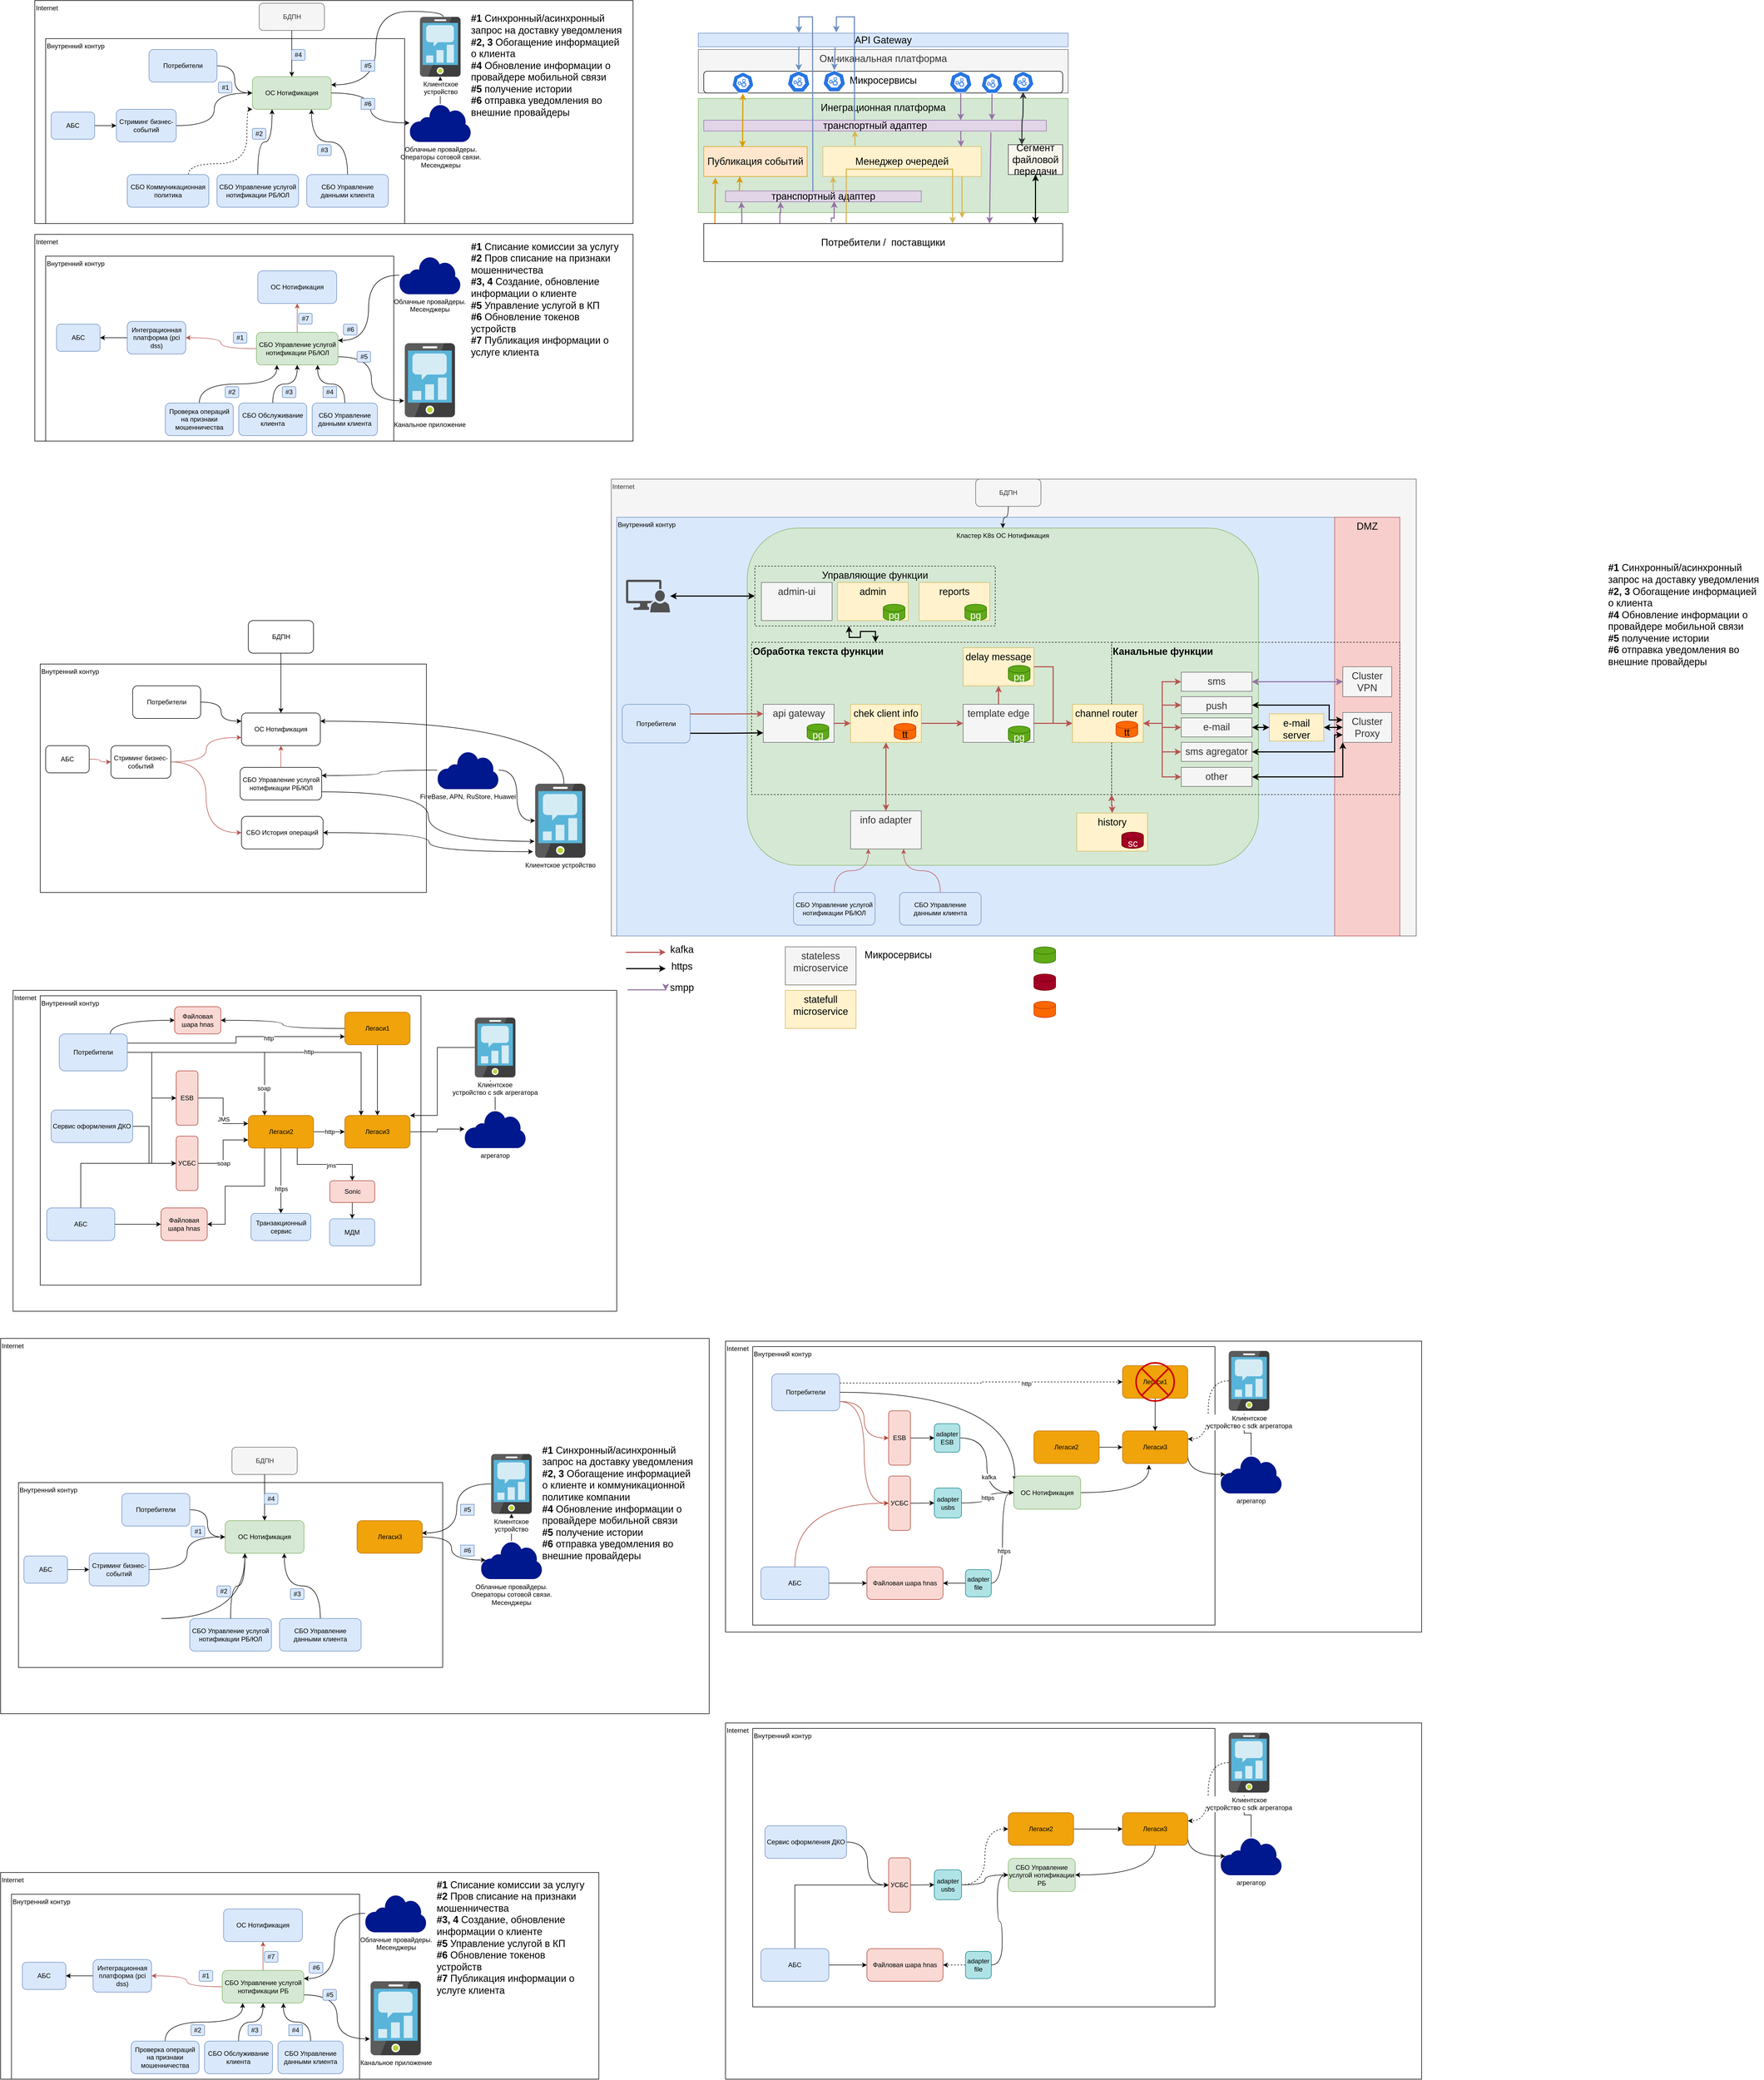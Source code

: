<mxfile version="20.8.20" type="github">
  <diagram id="07fea595-8f29-1299-0266-81d95cde20df" name="Page-1">
    <mxGraphModel dx="3475" dy="1352" grid="1" gridSize="10" guides="1" tooltips="1" connect="1" arrows="1" fold="1" page="1" pageScale="1" pageWidth="1169" pageHeight="827" background="none" math="0" shadow="0">
      <root>
        <mxCell id="0" />
        <mxCell id="1" parent="0" />
        <mxCell id="g7Gg8zKcBWPMbAuflEkK-101" value="Internet" style="rounded=0;whiteSpace=wrap;html=1;align=left;verticalAlign=top;" vertex="1" parent="1">
          <mxGeometry x="37.1" y="2550" width="1302.9" height="690" as="geometry" />
        </mxCell>
        <mxCell id="a8NFsu6y8IcwXWYg8Euw-835" value="Internet" style="rounded=0;whiteSpace=wrap;html=1;align=left;verticalAlign=top;" parent="1" vertex="1">
          <mxGeometry x="100" y="520" width="1100" height="380" as="geometry" />
        </mxCell>
        <mxCell id="a8NFsu6y8IcwXWYg8Euw-819" value="Internet" style="rounded=0;whiteSpace=wrap;html=1;align=left;verticalAlign=top;" parent="1" vertex="1">
          <mxGeometry x="100" y="90" width="1100" height="410" as="geometry" />
        </mxCell>
        <mxCell id="a8NFsu6y8IcwXWYg8Euw-722" value="Внутренний контур&amp;nbsp;" style="rounded=0;whiteSpace=wrap;html=1;align=left;verticalAlign=top;" parent="1" vertex="1">
          <mxGeometry x="120" y="160" width="660" height="340" as="geometry" />
        </mxCell>
        <mxCell id="a8NFsu6y8IcwXWYg8Euw-745" style="edgeStyle=orthogonalEdgeStyle;curved=1;rounded=0;orthogonalLoop=1;jettySize=auto;html=1;" parent="1" source="a8NFsu6y8IcwXWYg8Euw-728" target="a8NFsu6y8IcwXWYg8Euw-733" edge="1">
          <mxGeometry relative="1" as="geometry" />
        </mxCell>
        <mxCell id="a8NFsu6y8IcwXWYg8Euw-728" value="Облачные провайдеры. &lt;br&gt;Операторы сотовой связи.&lt;br&gt;Месенджеры" style="sketch=0;aspect=fixed;pointerEvents=1;shadow=0;dashed=0;html=1;strokeColor=none;labelPosition=center;verticalLabelPosition=bottom;verticalAlign=top;align=center;fillColor=#00188D;shape=mxgraph.mscae.enterprise.internet" parent="1" vertex="1">
          <mxGeometry x="789.05" y="280" width="112.9" height="70" as="geometry" />
        </mxCell>
        <mxCell id="a8NFsu6y8IcwXWYg8Euw-770" style="edgeStyle=orthogonalEdgeStyle;curved=1;rounded=0;orthogonalLoop=1;jettySize=auto;html=1;entryX=1;entryY=0.25;entryDx=0;entryDy=0;exitX=0.573;exitY=0;exitDx=0;exitDy=0;exitPerimeter=0;" parent="1" source="a8NFsu6y8IcwXWYg8Euw-733" target="a8NFsu6y8IcwXWYg8Euw-735" edge="1">
          <mxGeometry relative="1" as="geometry">
            <Array as="points">
              <mxPoint x="851" y="110" />
              <mxPoint x="727" y="110" />
              <mxPoint x="727" y="245" />
            </Array>
          </mxGeometry>
        </mxCell>
        <mxCell id="a8NFsu6y8IcwXWYg8Euw-733" value="Клиентское &lt;br&gt;устройство" style="sketch=0;aspect=fixed;html=1;points=[];align=center;image;fontSize=12;image=img/lib/mscae/Mobile_Engagement.svg;" parent="1" vertex="1">
          <mxGeometry x="808.1" y="120" width="74.8" height="110" as="geometry" />
        </mxCell>
        <mxCell id="a8NFsu6y8IcwXWYg8Euw-735" value="ОС Нотификация" style="rounded=1;whiteSpace=wrap;html=1;fillColor=#d5e8d4;strokeColor=#82b366;" parent="1" vertex="1">
          <mxGeometry x="500" y="230" width="145" height="60" as="geometry" />
        </mxCell>
        <mxCell id="a8NFsu6y8IcwXWYg8Euw-736" value="СБО Управление услугой нотификации РБ/ЮЛ" style="rounded=1;whiteSpace=wrap;html=1;fillColor=#dae8fc;strokeColor=#6c8ebf;" parent="1" vertex="1">
          <mxGeometry x="435" y="410" width="150" height="60" as="geometry" />
        </mxCell>
        <mxCell id="a8NFsu6y8IcwXWYg8Euw-738" value="" style="endArrow=classic;html=1;rounded=0;entryX=0.25;entryY=1;entryDx=0;entryDy=0;exitX=0.5;exitY=0;exitDx=0;exitDy=0;edgeStyle=orthogonalEdgeStyle;curved=1;fillColor=#f8cecc;strokeColor=#000000;" parent="1" source="a8NFsu6y8IcwXWYg8Euw-736" target="a8NFsu6y8IcwXWYg8Euw-735" edge="1">
          <mxGeometry width="50" height="50" relative="1" as="geometry">
            <mxPoint x="540" y="590" as="sourcePoint" />
            <mxPoint x="590" y="540" as="targetPoint" />
          </mxGeometry>
        </mxCell>
        <mxCell id="a8NFsu6y8IcwXWYg8Euw-759" style="edgeStyle=orthogonalEdgeStyle;curved=1;rounded=0;orthogonalLoop=1;jettySize=auto;html=1;entryX=0;entryY=0.5;entryDx=0;entryDy=0;" parent="1" source="a8NFsu6y8IcwXWYg8Euw-758" target="a8NFsu6y8IcwXWYg8Euw-735" edge="1">
          <mxGeometry relative="1" as="geometry" />
        </mxCell>
        <mxCell id="a8NFsu6y8IcwXWYg8Euw-758" value="Потребители" style="rounded=1;whiteSpace=wrap;html=1;fillColor=#dae8fc;strokeColor=#6c8ebf;" parent="1" vertex="1">
          <mxGeometry x="310" y="180" width="125" height="60" as="geometry" />
        </mxCell>
        <mxCell id="a8NFsu6y8IcwXWYg8Euw-764" style="edgeStyle=orthogonalEdgeStyle;curved=1;rounded=0;orthogonalLoop=1;jettySize=auto;html=1;entryX=0;entryY=0.5;entryDx=0;entryDy=0;fillColor=#f8cecc;strokeColor=#000000;" parent="1" source="a8NFsu6y8IcwXWYg8Euw-763" target="a8NFsu6y8IcwXWYg8Euw-772" edge="1">
          <mxGeometry relative="1" as="geometry">
            <mxPoint x="202.5" y="260" as="targetPoint" />
          </mxGeometry>
        </mxCell>
        <mxCell id="a8NFsu6y8IcwXWYg8Euw-763" value="АБС" style="rounded=1;whiteSpace=wrap;html=1;fillColor=#dae8fc;strokeColor=#6c8ebf;" parent="1" vertex="1">
          <mxGeometry x="130" y="295" width="80" height="50" as="geometry" />
        </mxCell>
        <mxCell id="a8NFsu6y8IcwXWYg8Euw-765" style="edgeStyle=orthogonalEdgeStyle;curved=1;rounded=0;orthogonalLoop=1;jettySize=auto;html=1;entryX=1;entryY=0.5;entryDx=0;entryDy=0;startArrow=classic;startFill=1;endArrow=none;endFill=0;" parent="1" source="a8NFsu6y8IcwXWYg8Euw-728" target="a8NFsu6y8IcwXWYg8Euw-735" edge="1">
          <mxGeometry relative="1" as="geometry" />
        </mxCell>
        <mxCell id="a8NFsu6y8IcwXWYg8Euw-776" style="edgeStyle=orthogonalEdgeStyle;curved=1;rounded=0;orthogonalLoop=1;jettySize=auto;html=1;startArrow=none;startFill=0;" parent="1" source="a8NFsu6y8IcwXWYg8Euw-767" target="a8NFsu6y8IcwXWYg8Euw-735" edge="1">
          <mxGeometry relative="1" as="geometry" />
        </mxCell>
        <mxCell id="a8NFsu6y8IcwXWYg8Euw-767" value="БДПН" style="rounded=1;whiteSpace=wrap;html=1;fillColor=#f5f5f5;fontColor=#333333;strokeColor=#666666;" parent="1" vertex="1">
          <mxGeometry x="512.5" y="95" width="120" height="50" as="geometry" />
        </mxCell>
        <mxCell id="a8NFsu6y8IcwXWYg8Euw-774" style="edgeStyle=orthogonalEdgeStyle;curved=1;rounded=0;orthogonalLoop=1;jettySize=auto;html=1;entryX=0;entryY=0.5;entryDx=0;entryDy=0;fillColor=#f8cecc;strokeColor=#000000;" parent="1" source="a8NFsu6y8IcwXWYg8Euw-772" target="a8NFsu6y8IcwXWYg8Euw-735" edge="1">
          <mxGeometry relative="1" as="geometry" />
        </mxCell>
        <mxCell id="a8NFsu6y8IcwXWYg8Euw-772" value="Стриминг бизнес-событий" style="rounded=1;whiteSpace=wrap;html=1;fillColor=#dae8fc;strokeColor=#6c8ebf;" parent="1" vertex="1">
          <mxGeometry x="250" y="290" width="110" height="60" as="geometry" />
        </mxCell>
        <mxCell id="a8NFsu6y8IcwXWYg8Euw-777" value="Внутренний контур&amp;nbsp;" style="rounded=0;whiteSpace=wrap;html=1;align=left;verticalAlign=top;" parent="1" vertex="1">
          <mxGeometry x="120" y="560" width="640" height="340" as="geometry" />
        </mxCell>
        <mxCell id="a8NFsu6y8IcwXWYg8Euw-779" value="Облачные провайдеры.&lt;br&gt;Месенджеры" style="sketch=0;aspect=fixed;pointerEvents=1;shadow=0;dashed=0;html=1;strokeColor=none;labelPosition=center;verticalLabelPosition=bottom;verticalAlign=top;align=center;fillColor=#00188D;shape=mxgraph.mscae.enterprise.internet" parent="1" vertex="1">
          <mxGeometry x="770" y="560" width="112.9" height="70" as="geometry" />
        </mxCell>
        <mxCell id="a8NFsu6y8IcwXWYg8Euw-782" value="Канальное приложение" style="sketch=0;aspect=fixed;html=1;points=[];align=center;image;fontSize=12;image=img/lib/mscae/Mobile_Engagement.svg;" parent="1" vertex="1">
          <mxGeometry x="780.21" y="720" width="92.48" height="136" as="geometry" />
        </mxCell>
        <mxCell id="a8NFsu6y8IcwXWYg8Euw-783" value="ОС Нотификация" style="rounded=1;whiteSpace=wrap;html=1;fillColor=#dae8fc;strokeColor=#6c8ebf;" parent="1" vertex="1">
          <mxGeometry x="510" y="587" width="145" height="60" as="geometry" />
        </mxCell>
        <mxCell id="a8NFsu6y8IcwXWYg8Euw-784" style="edgeStyle=orthogonalEdgeStyle;curved=1;rounded=0;orthogonalLoop=1;jettySize=auto;html=1;entryX=-0.011;entryY=0.779;entryDx=0;entryDy=0;entryPerimeter=0;exitX=1;exitY=0.75;exitDx=0;exitDy=0;" parent="1" source="a8NFsu6y8IcwXWYg8Euw-785" target="a8NFsu6y8IcwXWYg8Euw-782" edge="1">
          <mxGeometry relative="1" as="geometry" />
        </mxCell>
        <mxCell id="a8NFsu6y8IcwXWYg8Euw-785" value="СБО Управление услугой нотификации РБ/ЮЛ" style="rounded=1;whiteSpace=wrap;html=1;fillColor=#d5e8d4;strokeColor=#82b366;" parent="1" vertex="1">
          <mxGeometry x="507.5" y="700" width="150" height="60" as="geometry" />
        </mxCell>
        <mxCell id="a8NFsu6y8IcwXWYg8Euw-786" value="" style="endArrow=classic;html=1;rounded=0;entryX=0.5;entryY=1;entryDx=0;entryDy=0;exitX=0.5;exitY=0;exitDx=0;exitDy=0;edgeStyle=orthogonalEdgeStyle;curved=1;fillColor=#f8cecc;strokeColor=#b85450;" parent="1" source="a8NFsu6y8IcwXWYg8Euw-785" target="a8NFsu6y8IcwXWYg8Euw-783" edge="1">
          <mxGeometry width="50" height="50" relative="1" as="geometry">
            <mxPoint x="550" y="1010" as="sourcePoint" />
            <mxPoint x="600" y="960" as="targetPoint" />
          </mxGeometry>
        </mxCell>
        <mxCell id="a8NFsu6y8IcwXWYg8Euw-790" style="edgeStyle=orthogonalEdgeStyle;curved=1;rounded=0;orthogonalLoop=1;jettySize=auto;html=1;fillColor=#f8cecc;strokeColor=#b85450;entryX=1;entryY=0.5;entryDx=0;entryDy=0;" parent="1" source="a8NFsu6y8IcwXWYg8Euw-785" target="a8NFsu6y8IcwXWYg8Euw-831" edge="1">
          <mxGeometry relative="1" as="geometry">
            <mxPoint x="360" y="810" as="targetPoint" />
          </mxGeometry>
        </mxCell>
        <mxCell id="a8NFsu6y8IcwXWYg8Euw-791" value="АБС" style="rounded=1;whiteSpace=wrap;html=1;fillColor=#dae8fc;strokeColor=#6c8ebf;" parent="1" vertex="1">
          <mxGeometry x="140" y="685" width="80" height="50" as="geometry" />
        </mxCell>
        <mxCell id="a8NFsu6y8IcwXWYg8Euw-792" style="edgeStyle=orthogonalEdgeStyle;curved=1;rounded=0;orthogonalLoop=1;jettySize=auto;html=1;entryX=1;entryY=0.25;entryDx=0;entryDy=0;" parent="1" source="a8NFsu6y8IcwXWYg8Euw-779" target="a8NFsu6y8IcwXWYg8Euw-785" edge="1">
          <mxGeometry relative="1" as="geometry" />
        </mxCell>
        <mxCell id="a8NFsu6y8IcwXWYg8Euw-798" value="Внутренний контур&amp;nbsp;" style="rounded=0;whiteSpace=wrap;html=1;align=left;verticalAlign=top;" parent="1" vertex="1">
          <mxGeometry x="110" y="1310" width="710" height="420" as="geometry" />
        </mxCell>
        <mxCell id="a8NFsu6y8IcwXWYg8Euw-799" style="edgeStyle=orthogonalEdgeStyle;curved=1;rounded=0;orthogonalLoop=1;jettySize=auto;html=1;" parent="1" source="a8NFsu6y8IcwXWYg8Euw-800" target="a8NFsu6y8IcwXWYg8Euw-803" edge="1">
          <mxGeometry relative="1" as="geometry" />
        </mxCell>
        <mxCell id="a8NFsu6y8IcwXWYg8Euw-800" value="FireBase, APN, RuStore, Huawei" style="sketch=0;aspect=fixed;pointerEvents=1;shadow=0;dashed=0;html=1;strokeColor=none;labelPosition=center;verticalLabelPosition=bottom;verticalAlign=top;align=center;fillColor=#00188D;shape=mxgraph.mscae.enterprise.internet" parent="1" vertex="1">
          <mxGeometry x="840" y="1470" width="112.9" height="70" as="geometry" />
        </mxCell>
        <mxCell id="a8NFsu6y8IcwXWYg8Euw-801" style="edgeStyle=orthogonalEdgeStyle;curved=1;rounded=0;orthogonalLoop=1;jettySize=auto;html=1;entryX=1;entryY=0.5;entryDx=0;entryDy=0;exitX=-0.043;exitY=0.919;exitDx=0;exitDy=0;exitPerimeter=0;startArrow=classic;startFill=1;" parent="1" source="a8NFsu6y8IcwXWYg8Euw-803" target="a8NFsu6y8IcwXWYg8Euw-808" edge="1">
          <mxGeometry relative="1" as="geometry" />
        </mxCell>
        <mxCell id="a8NFsu6y8IcwXWYg8Euw-802" style="edgeStyle=orthogonalEdgeStyle;curved=1;rounded=0;orthogonalLoop=1;jettySize=auto;html=1;entryX=1;entryY=0.25;entryDx=0;entryDy=0;exitX=0.573;exitY=0;exitDx=0;exitDy=0;exitPerimeter=0;" parent="1" source="a8NFsu6y8IcwXWYg8Euw-803" target="a8NFsu6y8IcwXWYg8Euw-804" edge="1">
          <mxGeometry relative="1" as="geometry" />
        </mxCell>
        <mxCell id="a8NFsu6y8IcwXWYg8Euw-803" value="Клиентское устройство" style="sketch=0;aspect=fixed;html=1;points=[];align=center;image;fontSize=12;image=img/lib/mscae/Mobile_Engagement.svg;" parent="1" vertex="1">
          <mxGeometry x="1020" y="1530" width="92.48" height="136" as="geometry" />
        </mxCell>
        <mxCell id="a8NFsu6y8IcwXWYg8Euw-804" value="ОС Нотификация" style="rounded=1;whiteSpace=wrap;html=1;" parent="1" vertex="1">
          <mxGeometry x="480" y="1400" width="145" height="60" as="geometry" />
        </mxCell>
        <mxCell id="a8NFsu6y8IcwXWYg8Euw-805" style="edgeStyle=orthogonalEdgeStyle;curved=1;rounded=0;orthogonalLoop=1;jettySize=auto;html=1;entryX=-0.011;entryY=0.779;entryDx=0;entryDy=0;entryPerimeter=0;exitX=1;exitY=0.75;exitDx=0;exitDy=0;" parent="1" source="a8NFsu6y8IcwXWYg8Euw-806" target="a8NFsu6y8IcwXWYg8Euw-803" edge="1">
          <mxGeometry relative="1" as="geometry" />
        </mxCell>
        <mxCell id="a8NFsu6y8IcwXWYg8Euw-806" value="СБО Управление услугой нотификации РБ/ЮЛ" style="rounded=1;whiteSpace=wrap;html=1;" parent="1" vertex="1">
          <mxGeometry x="477.5" y="1500" width="150" height="60" as="geometry" />
        </mxCell>
        <mxCell id="a8NFsu6y8IcwXWYg8Euw-807" value="" style="endArrow=classic;html=1;rounded=0;entryX=0.5;entryY=1;entryDx=0;entryDy=0;exitX=0.5;exitY=0;exitDx=0;exitDy=0;edgeStyle=orthogonalEdgeStyle;curved=1;fillColor=#f8cecc;strokeColor=#b85450;" parent="1" source="a8NFsu6y8IcwXWYg8Euw-806" target="a8NFsu6y8IcwXWYg8Euw-804" edge="1">
          <mxGeometry width="50" height="50" relative="1" as="geometry">
            <mxPoint x="520" y="1760" as="sourcePoint" />
            <mxPoint x="570" y="1710" as="targetPoint" />
          </mxGeometry>
        </mxCell>
        <mxCell id="a8NFsu6y8IcwXWYg8Euw-808" value="СБО История операций" style="rounded=1;whiteSpace=wrap;html=1;" parent="1" vertex="1">
          <mxGeometry x="480" y="1590" width="150" height="60" as="geometry" />
        </mxCell>
        <mxCell id="a8NFsu6y8IcwXWYg8Euw-809" style="edgeStyle=orthogonalEdgeStyle;curved=1;rounded=0;orthogonalLoop=1;jettySize=auto;html=1;entryX=0;entryY=0.25;entryDx=0;entryDy=0;" parent="1" source="a8NFsu6y8IcwXWYg8Euw-810" target="a8NFsu6y8IcwXWYg8Euw-804" edge="1">
          <mxGeometry relative="1" as="geometry" />
        </mxCell>
        <mxCell id="a8NFsu6y8IcwXWYg8Euw-810" value="Потребители" style="rounded=1;whiteSpace=wrap;html=1;" parent="1" vertex="1">
          <mxGeometry x="280" y="1350" width="125" height="60" as="geometry" />
        </mxCell>
        <mxCell id="a8NFsu6y8IcwXWYg8Euw-811" style="edgeStyle=orthogonalEdgeStyle;curved=1;rounded=0;orthogonalLoop=1;jettySize=auto;html=1;entryX=0;entryY=0.5;entryDx=0;entryDy=0;fillColor=#f8cecc;strokeColor=#b85450;" parent="1" source="a8NFsu6y8IcwXWYg8Euw-812" target="a8NFsu6y8IcwXWYg8Euw-818" edge="1">
          <mxGeometry relative="1" as="geometry">
            <mxPoint x="182.5" y="1430" as="targetPoint" />
          </mxGeometry>
        </mxCell>
        <mxCell id="a8NFsu6y8IcwXWYg8Euw-812" value="АБС" style="rounded=1;whiteSpace=wrap;html=1;" parent="1" vertex="1">
          <mxGeometry x="120" y="1460" width="80" height="50" as="geometry" />
        </mxCell>
        <mxCell id="a8NFsu6y8IcwXWYg8Euw-813" style="edgeStyle=orthogonalEdgeStyle;curved=1;rounded=0;orthogonalLoop=1;jettySize=auto;html=1;entryX=1;entryY=0.25;entryDx=0;entryDy=0;" parent="1" source="a8NFsu6y8IcwXWYg8Euw-800" target="a8NFsu6y8IcwXWYg8Euw-806" edge="1">
          <mxGeometry relative="1" as="geometry" />
        </mxCell>
        <mxCell id="a8NFsu6y8IcwXWYg8Euw-814" style="edgeStyle=orthogonalEdgeStyle;curved=1;rounded=0;orthogonalLoop=1;jettySize=auto;html=1;startArrow=none;startFill=0;" parent="1" source="a8NFsu6y8IcwXWYg8Euw-815" target="a8NFsu6y8IcwXWYg8Euw-804" edge="1">
          <mxGeometry relative="1" as="geometry" />
        </mxCell>
        <mxCell id="a8NFsu6y8IcwXWYg8Euw-815" value="БДПН" style="rounded=1;whiteSpace=wrap;html=1;" parent="1" vertex="1">
          <mxGeometry x="492.5" y="1230" width="120" height="60" as="geometry" />
        </mxCell>
        <mxCell id="a8NFsu6y8IcwXWYg8Euw-816" style="edgeStyle=orthogonalEdgeStyle;curved=1;rounded=0;orthogonalLoop=1;jettySize=auto;html=1;fillColor=#f8cecc;strokeColor=#b85450;entryX=0;entryY=0.5;entryDx=0;entryDy=0;" parent="1" source="a8NFsu6y8IcwXWYg8Euw-818" target="a8NFsu6y8IcwXWYg8Euw-808" edge="1">
          <mxGeometry relative="1" as="geometry" />
        </mxCell>
        <mxCell id="a8NFsu6y8IcwXWYg8Euw-817" style="edgeStyle=orthogonalEdgeStyle;curved=1;rounded=0;orthogonalLoop=1;jettySize=auto;html=1;entryX=0;entryY=0.75;entryDx=0;entryDy=0;fillColor=#f8cecc;strokeColor=#b85450;" parent="1" source="a8NFsu6y8IcwXWYg8Euw-818" target="a8NFsu6y8IcwXWYg8Euw-804" edge="1">
          <mxGeometry relative="1" as="geometry" />
        </mxCell>
        <mxCell id="a8NFsu6y8IcwXWYg8Euw-818" value="Стриминг бизнес-событий" style="rounded=1;whiteSpace=wrap;html=1;" parent="1" vertex="1">
          <mxGeometry x="240" y="1460" width="110" height="60" as="geometry" />
        </mxCell>
        <mxCell id="a8NFsu6y8IcwXWYg8Euw-821" style="edgeStyle=orthogonalEdgeStyle;curved=1;rounded=0;orthogonalLoop=1;jettySize=auto;html=1;entryX=0.75;entryY=1;entryDx=0;entryDy=0;startArrow=none;startFill=0;fillColor=#f8cecc;strokeColor=#000000;" parent="1" source="a8NFsu6y8IcwXWYg8Euw-820" target="a8NFsu6y8IcwXWYg8Euw-735" edge="1">
          <mxGeometry relative="1" as="geometry" />
        </mxCell>
        <mxCell id="a8NFsu6y8IcwXWYg8Euw-820" value="СБО Управление данными клиента" style="rounded=1;whiteSpace=wrap;html=1;fillColor=#dae8fc;strokeColor=#6c8ebf;" parent="1" vertex="1">
          <mxGeometry x="600" y="410" width="150" height="60" as="geometry" />
        </mxCell>
        <mxCell id="a8NFsu6y8IcwXWYg8Euw-822" value="#1" style="text;html=1;strokeColor=#6c8ebf;fillColor=#dae8fc;align=center;verticalAlign=middle;whiteSpace=wrap;rounded=1;glass=0;" parent="1" vertex="1">
          <mxGeometry x="437.5" y="240" width="25" height="20" as="geometry" />
        </mxCell>
        <mxCell id="a8NFsu6y8IcwXWYg8Euw-823" value="#2" style="text;html=1;strokeColor=#6c8ebf;fillColor=#dae8fc;align=center;verticalAlign=middle;whiteSpace=wrap;rounded=1;glass=0;" parent="1" vertex="1">
          <mxGeometry x="500" y="325" width="25" height="20" as="geometry" />
        </mxCell>
        <mxCell id="a8NFsu6y8IcwXWYg8Euw-824" value="#3" style="text;html=1;strokeColor=#6c8ebf;fillColor=#dae8fc;align=center;verticalAlign=middle;whiteSpace=wrap;rounded=1;glass=0;" parent="1" vertex="1">
          <mxGeometry x="620" y="355" width="25" height="20" as="geometry" />
        </mxCell>
        <mxCell id="a8NFsu6y8IcwXWYg8Euw-826" value="#4" style="text;html=1;strokeColor=#6c8ebf;fillColor=#dae8fc;align=center;verticalAlign=middle;whiteSpace=wrap;rounded=1;glass=0;" parent="1" vertex="1">
          <mxGeometry x="572" y="180" width="25" height="20" as="geometry" />
        </mxCell>
        <mxCell id="a8NFsu6y8IcwXWYg8Euw-827" value="#5" style="text;html=1;strokeColor=#6c8ebf;fillColor=#dae8fc;align=center;verticalAlign=middle;whiteSpace=wrap;rounded=1;glass=0;arcSize=0;" parent="1" vertex="1">
          <mxGeometry x="700" y="200" width="25" height="20" as="geometry" />
        </mxCell>
        <mxCell id="a8NFsu6y8IcwXWYg8Euw-828" value="#6" style="text;html=1;strokeColor=#6c8ebf;fillColor=#dae8fc;align=center;verticalAlign=middle;whiteSpace=wrap;rounded=1;glass=0;arcSize=0;" parent="1" vertex="1">
          <mxGeometry x="700" y="270" width="25" height="20" as="geometry" />
        </mxCell>
        <mxCell id="a8NFsu6y8IcwXWYg8Euw-829" value="&lt;font style=&quot;font-size: 18px;&quot;&gt;&lt;b&gt;#1&lt;/b&gt; Синхронный/асинхронный запрос на доставку уведомления&lt;br&gt;&lt;b&gt;#2, 3&lt;/b&gt; Обогащение информацией о клиента&lt;br&gt;&lt;b&gt;#4&lt;/b&gt; Обновление информации о провайдере мобильной связи&lt;br&gt;&lt;b&gt;#5&lt;/b&gt; получение истории&lt;br&gt;&lt;b&gt;#6 &lt;/b&gt;отправка уведомления во внешние провайдеры&lt;/font&gt;" style="text;html=1;strokeColor=none;fillColor=none;align=left;verticalAlign=middle;whiteSpace=wrap;rounded=0;glass=0;" parent="1" vertex="1">
          <mxGeometry x="900" y="95" width="287.1" height="230" as="geometry" />
        </mxCell>
        <mxCell id="a8NFsu6y8IcwXWYg8Euw-837" style="edgeStyle=orthogonalEdgeStyle;curved=1;rounded=0;orthogonalLoop=1;jettySize=auto;html=1;entryX=0.75;entryY=1;entryDx=0;entryDy=0;strokeColor=#000000;fontSize=18;startArrow=none;startFill=0;endArrow=classic;endFill=1;" parent="1" source="a8NFsu6y8IcwXWYg8Euw-830" target="a8NFsu6y8IcwXWYg8Euw-785" edge="1">
          <mxGeometry relative="1" as="geometry" />
        </mxCell>
        <mxCell id="a8NFsu6y8IcwXWYg8Euw-830" value="СБО Управление данными клиента" style="rounded=1;whiteSpace=wrap;html=1;fillColor=#dae8fc;strokeColor=#6c8ebf;" parent="1" vertex="1">
          <mxGeometry x="610" y="830" width="120" height="60" as="geometry" />
        </mxCell>
        <mxCell id="a8NFsu6y8IcwXWYg8Euw-834" style="edgeStyle=orthogonalEdgeStyle;curved=1;rounded=0;orthogonalLoop=1;jettySize=auto;html=1;entryX=1;entryY=0.5;entryDx=0;entryDy=0;strokeColor=#000000;fontSize=18;startArrow=none;startFill=0;endArrow=classic;endFill=1;" parent="1" source="a8NFsu6y8IcwXWYg8Euw-831" target="a8NFsu6y8IcwXWYg8Euw-791" edge="1">
          <mxGeometry relative="1" as="geometry" />
        </mxCell>
        <mxCell id="a8NFsu6y8IcwXWYg8Euw-831" value="Интеграционная платформа (pci dss)" style="rounded=1;whiteSpace=wrap;html=1;fillColor=#dae8fc;strokeColor=#6c8ebf;" parent="1" vertex="1">
          <mxGeometry x="270" y="680" width="107.5" height="60" as="geometry" />
        </mxCell>
        <mxCell id="a8NFsu6y8IcwXWYg8Euw-838" style="edgeStyle=orthogonalEdgeStyle;curved=1;rounded=0;orthogonalLoop=1;jettySize=auto;html=1;entryX=0.5;entryY=1;entryDx=0;entryDy=0;strokeColor=#000000;fontSize=18;startArrow=none;startFill=0;endArrow=classic;endFill=1;" parent="1" source="a8NFsu6y8IcwXWYg8Euw-836" target="a8NFsu6y8IcwXWYg8Euw-785" edge="1">
          <mxGeometry relative="1" as="geometry" />
        </mxCell>
        <mxCell id="a8NFsu6y8IcwXWYg8Euw-836" value="СБО Обслуживание клиента" style="rounded=1;whiteSpace=wrap;html=1;fillColor=#dae8fc;strokeColor=#6c8ebf;" parent="1" vertex="1">
          <mxGeometry x="475" y="830" width="125" height="60" as="geometry" />
        </mxCell>
        <mxCell id="a8NFsu6y8IcwXWYg8Euw-841" style="edgeStyle=orthogonalEdgeStyle;curved=1;rounded=0;orthogonalLoop=1;jettySize=auto;html=1;entryX=0.25;entryY=1;entryDx=0;entryDy=0;strokeColor=#000000;fontSize=18;startArrow=none;startFill=0;endArrow=classic;endFill=1;exitX=0.5;exitY=0;exitDx=0;exitDy=0;" parent="1" source="a8NFsu6y8IcwXWYg8Euw-839" target="a8NFsu6y8IcwXWYg8Euw-785" edge="1">
          <mxGeometry relative="1" as="geometry" />
        </mxCell>
        <mxCell id="a8NFsu6y8IcwXWYg8Euw-839" value="Проверка операций на признаки мошенничества" style="rounded=1;whiteSpace=wrap;html=1;fillColor=#dae8fc;strokeColor=#6c8ebf;" parent="1" vertex="1">
          <mxGeometry x="340" y="830" width="125" height="60" as="geometry" />
        </mxCell>
        <mxCell id="a8NFsu6y8IcwXWYg8Euw-842" value="#1" style="text;html=1;strokeColor=#6c8ebf;fillColor=#dae8fc;align=center;verticalAlign=middle;whiteSpace=wrap;rounded=1;glass=0;" parent="1" vertex="1">
          <mxGeometry x="465" y="700" width="25" height="20" as="geometry" />
        </mxCell>
        <mxCell id="a8NFsu6y8IcwXWYg8Euw-844" value="#2" style="text;html=1;strokeColor=#6c8ebf;fillColor=#dae8fc;align=center;verticalAlign=middle;whiteSpace=wrap;rounded=1;glass=0;" parent="1" vertex="1">
          <mxGeometry x="450" y="800" width="25" height="20" as="geometry" />
        </mxCell>
        <mxCell id="a8NFsu6y8IcwXWYg8Euw-845" value="#3" style="text;html=1;strokeColor=#6c8ebf;fillColor=#dae8fc;align=center;verticalAlign=middle;whiteSpace=wrap;rounded=1;glass=0;" parent="1" vertex="1">
          <mxGeometry x="555" y="800" width="25" height="20" as="geometry" />
        </mxCell>
        <mxCell id="a8NFsu6y8IcwXWYg8Euw-846" value="#4" style="text;html=1;strokeColor=#6c8ebf;fillColor=#dae8fc;align=center;verticalAlign=middle;whiteSpace=wrap;rounded=1;glass=0;arcSize=0;" parent="1" vertex="1">
          <mxGeometry x="630" y="800" width="25" height="20" as="geometry" />
        </mxCell>
        <mxCell id="a8NFsu6y8IcwXWYg8Euw-847" value="#5" style="text;html=1;strokeColor=#6c8ebf;fillColor=#dae8fc;align=center;verticalAlign=middle;whiteSpace=wrap;rounded=1;glass=0;" parent="1" vertex="1">
          <mxGeometry x="692.5" y="735" width="25" height="20" as="geometry" />
        </mxCell>
        <mxCell id="a8NFsu6y8IcwXWYg8Euw-848" value="#6" style="text;html=1;strokeColor=#6c8ebf;fillColor=#dae8fc;align=center;verticalAlign=middle;whiteSpace=wrap;rounded=1;glass=0;" parent="1" vertex="1">
          <mxGeometry x="667.5" y="685" width="25" height="20" as="geometry" />
        </mxCell>
        <mxCell id="a8NFsu6y8IcwXWYg8Euw-849" value="#7" style="text;html=1;strokeColor=#6c8ebf;fillColor=#dae8fc;align=center;verticalAlign=middle;whiteSpace=wrap;rounded=1;glass=0;" parent="1" vertex="1">
          <mxGeometry x="585" y="665" width="25" height="20" as="geometry" />
        </mxCell>
        <mxCell id="a8NFsu6y8IcwXWYg8Euw-850" value="&lt;font style=&quot;font-size: 18px;&quot;&gt;&lt;b&gt;#1&lt;/b&gt; Списание комиссии за услугу&lt;br&gt;&lt;b&gt;#2 &lt;/b&gt;Пров списание на признаки мошенничества&lt;br&gt;&lt;b&gt;#3, 4&lt;/b&gt;&amp;nbsp;Создание, обновление информации о клиенте&lt;br&gt;&lt;b&gt;#5&lt;/b&gt; Управление услугой в КП&lt;br&gt;&lt;b&gt;#6 &lt;/b&gt;Обновление токенов устройств&lt;br&gt;&lt;b&gt;#7&lt;/b&gt; Публикация информации о услуге клиента&lt;br&gt;&lt;/font&gt;" style="text;html=1;strokeColor=none;fillColor=none;align=left;verticalAlign=middle;whiteSpace=wrap;rounded=0;glass=0;" parent="1" vertex="1">
          <mxGeometry x="900" y="540" width="287.1" height="200" as="geometry" />
        </mxCell>
        <mxCell id="a8NFsu6y8IcwXWYg8Euw-852" value="API Gateway" style="rounded=0;whiteSpace=wrap;html=1;glass=0;fontSize=18;fillColor=#dae8fc;strokeColor=#6c8ebf;" parent="1" vertex="1">
          <mxGeometry x="1320" y="150" width="680" height="25" as="geometry" />
        </mxCell>
        <mxCell id="a8NFsu6y8IcwXWYg8Euw-853" value="Омниканальная платформа" style="rounded=0;whiteSpace=wrap;html=1;glass=0;fontSize=18;verticalAlign=top;fillColor=#f5f5f5;fontColor=#333333;strokeColor=#666666;" parent="1" vertex="1">
          <mxGeometry x="1320" y="180" width="680" height="80" as="geometry" />
        </mxCell>
        <mxCell id="a8NFsu6y8IcwXWYg8Euw-854" value="Инеграционная платформа" style="rounded=0;whiteSpace=wrap;html=1;glass=0;fontSize=18;verticalAlign=top;fillColor=#d5e8d4;strokeColor=#82b366;" parent="1" vertex="1">
          <mxGeometry x="1320" y="270" width="680" height="210" as="geometry" />
        </mxCell>
        <mxCell id="a8NFsu6y8IcwXWYg8Euw-856" value="Публикация событий" style="rounded=0;whiteSpace=wrap;html=1;glass=0;fontSize=18;fillColor=#ffe6cc;strokeColor=#d79b00;" parent="1" vertex="1">
          <mxGeometry x="1330" y="358.5" width="190" height="55" as="geometry" />
        </mxCell>
        <mxCell id="a8NFsu6y8IcwXWYg8Euw-857" value="Менеджер очередей" style="rounded=0;whiteSpace=wrap;html=1;glass=0;fontSize=18;fillColor=#fff2cc;strokeColor=#d6b656;" parent="1" vertex="1">
          <mxGeometry x="1549" y="358.5" width="291" height="55" as="geometry" />
        </mxCell>
        <mxCell id="a8NFsu6y8IcwXWYg8Euw-906" style="edgeStyle=orthogonalEdgeStyle;rounded=0;orthogonalLoop=1;jettySize=auto;html=1;entryX=0.924;entryY=-0.002;entryDx=0;entryDy=0;entryPerimeter=0;strokeColor=#000000;strokeWidth=2;fontSize=18;startArrow=classic;startFill=1;endArrow=classic;endFill=1;" parent="1" source="a8NFsu6y8IcwXWYg8Euw-858" target="a8NFsu6y8IcwXWYg8Euw-905" edge="1">
          <mxGeometry relative="1" as="geometry" />
        </mxCell>
        <mxCell id="a8NFsu6y8IcwXWYg8Euw-858" value="Сегмент файловой передачи" style="rounded=0;whiteSpace=wrap;html=1;glass=0;fontSize=18;fillColor=#f9f7ed;strokeColor=#36393d;" parent="1" vertex="1">
          <mxGeometry x="1890" y="355" width="100" height="55" as="geometry" />
        </mxCell>
        <mxCell id="a8NFsu6y8IcwXWYg8Euw-895" style="edgeStyle=orthogonalEdgeStyle;rounded=0;orthogonalLoop=1;jettySize=auto;html=1;strokeColor=#9673a6;fontSize=18;startArrow=none;startFill=0;endArrow=classic;endFill=1;fillColor=#e1d5e7;strokeWidth=2;" parent="1" source="a8NFsu6y8IcwXWYg8Euw-859" edge="1">
          <mxGeometry relative="1" as="geometry">
            <mxPoint x="1471" y="460" as="targetPoint" />
          </mxGeometry>
        </mxCell>
        <mxCell id="a8NFsu6y8IcwXWYg8Euw-859" value="Потребители" style="rounded=0;whiteSpace=wrap;html=1;glass=0;fontSize=18;" parent="1" vertex="1">
          <mxGeometry x="1330" y="500" width="280" height="70" as="geometry" />
        </mxCell>
        <mxCell id="a8NFsu6y8IcwXWYg8Euw-860" value="Микросервисы" style="rounded=1;whiteSpace=wrap;html=1;glass=0;fontSize=18;align=center;verticalAlign=top;" parent="1" vertex="1">
          <mxGeometry x="1330" y="220" width="660" height="40" as="geometry" />
        </mxCell>
        <mxCell id="a8NFsu6y8IcwXWYg8Euw-861" value="" style="sketch=0;html=1;dashed=0;whitespace=wrap;fillColor=#2875E2;strokeColor=#ffffff;points=[[0.005,0.63,0],[0.1,0.2,0],[0.9,0.2,0],[0.5,0,0],[0.995,0.63,0],[0.72,0.99,0],[0.5,1,0],[0.28,0.99,0]];verticalLabelPosition=bottom;align=center;verticalAlign=top;shape=mxgraph.kubernetes.icon;prIcon=master;rounded=1;glass=0;fontSize=18;" parent="1" vertex="1">
          <mxGeometry x="1382" y="221" width="40" height="40" as="geometry" />
        </mxCell>
        <mxCell id="a8NFsu6y8IcwXWYg8Euw-873" style="edgeStyle=orthogonalEdgeStyle;curved=1;rounded=0;orthogonalLoop=1;jettySize=auto;html=1;exitX=0.5;exitY=1;exitDx=0;exitDy=0;exitPerimeter=0;strokeColor=#9673a6;fontSize=18;startArrow=none;startFill=0;endArrow=classic;endFill=1;fillColor=#e1d5e7;strokeWidth=2;entryX=0.75;entryY=0;entryDx=0;entryDy=0;" parent="1" source="a8NFsu6y8IcwXWYg8Euw-863" target="a8NFsu6y8IcwXWYg8Euw-872" edge="1">
          <mxGeometry relative="1" as="geometry">
            <mxPoint x="1792" y="310" as="targetPoint" />
          </mxGeometry>
        </mxCell>
        <mxCell id="a8NFsu6y8IcwXWYg8Euw-863" value="" style="sketch=0;html=1;dashed=0;whitespace=wrap;fillColor=#2875E2;strokeColor=#ffffff;points=[[0.005,0.63,0],[0.1,0.2,0],[0.9,0.2,0],[0.5,0,0],[0.995,0.63,0],[0.72,0.99,0],[0.5,1,0],[0.28,0.99,0]];verticalLabelPosition=bottom;align=center;verticalAlign=top;shape=mxgraph.kubernetes.icon;prIcon=master;rounded=1;glass=0;fontSize=18;" parent="1" vertex="1">
          <mxGeometry x="1780" y="220" width="45" height="40" as="geometry" />
        </mxCell>
        <mxCell id="a8NFsu6y8IcwXWYg8Euw-875" style="edgeStyle=orthogonalEdgeStyle;curved=1;rounded=0;orthogonalLoop=1;jettySize=auto;html=1;strokeColor=#9673a6;fontSize=18;startArrow=none;startFill=0;endArrow=classic;endFill=1;entryX=0.841;entryY=0;entryDx=0;entryDy=0;entryPerimeter=0;fillColor=#e1d5e7;strokeWidth=2;" parent="1" source="a8NFsu6y8IcwXWYg8Euw-864" target="a8NFsu6y8IcwXWYg8Euw-872" edge="1">
          <mxGeometry relative="1" as="geometry">
            <mxPoint x="1839" y="310" as="targetPoint" />
          </mxGeometry>
        </mxCell>
        <mxCell id="a8NFsu6y8IcwXWYg8Euw-864" value="" style="sketch=0;html=1;dashed=0;whitespace=wrap;fillColor=#2875E2;strokeColor=#ffffff;points=[[0.005,0.63,0],[0.1,0.2,0],[0.9,0.2,0],[0.5,0,0],[0.995,0.63,0],[0.72,0.99,0],[0.5,1,0],[0.28,0.99,0]];verticalLabelPosition=bottom;align=center;verticalAlign=top;shape=mxgraph.kubernetes.icon;prIcon=master;rounded=1;glass=0;fontSize=18;" parent="1" vertex="1">
          <mxGeometry x="1840" y="223" width="40" height="38" as="geometry" />
        </mxCell>
        <mxCell id="a8NFsu6y8IcwXWYg8Euw-865" value="" style="sketch=0;html=1;dashed=0;whitespace=wrap;fillColor=#2875E2;strokeColor=#ffffff;points=[[0.005,0.63,0],[0.1,0.2,0],[0.9,0.2,0],[0.5,0,0],[0.995,0.63,0],[0.72,0.99,0],[0.5,1,0],[0.28,0.99,0]];verticalLabelPosition=bottom;align=center;verticalAlign=top;shape=mxgraph.kubernetes.icon;prIcon=master;rounded=1;glass=0;fontSize=18;" parent="1" vertex="1">
          <mxGeometry x="1897.5" y="220" width="39.5" height="38" as="geometry" />
        </mxCell>
        <mxCell id="a8NFsu6y8IcwXWYg8Euw-869" value="Поставщики" style="rounded=0;whiteSpace=wrap;html=1;glass=0;fontSize=18;" parent="1" vertex="1">
          <mxGeometry x="1720" y="500" width="270" height="70" as="geometry" />
        </mxCell>
        <mxCell id="a8NFsu6y8IcwXWYg8Euw-872" value="транспортный адаптер" style="rounded=0;whiteSpace=wrap;html=1;glass=0;fontSize=18;fillColor=#e1d5e7;strokeColor=#9673a6;" parent="1" vertex="1">
          <mxGeometry x="1330" y="310" width="630" height="20" as="geometry" />
        </mxCell>
        <mxCell id="a8NFsu6y8IcwXWYg8Euw-862" value="" style="sketch=0;html=1;dashed=0;whitespace=wrap;fillColor=#2875E2;strokeColor=#ffffff;points=[[0.005,0.63,0],[0.1,0.2,0],[0.9,0.2,0],[0.5,0,0],[0.995,0.63,0],[0.72,0.99,0],[0.5,1,0],[0.28,0.99,0]];verticalLabelPosition=bottom;align=center;verticalAlign=top;shape=mxgraph.kubernetes.icon;prIcon=master;rounded=1;glass=0;fontSize=18;" parent="1" vertex="1">
          <mxGeometry x="1450" y="219" width="109" height="40" as="geometry" />
        </mxCell>
        <mxCell id="a8NFsu6y8IcwXWYg8Euw-884" value="транспортный адаптер" style="rounded=0;whiteSpace=wrap;html=1;glass=0;fontSize=18;fillColor=#e1d5e7;strokeColor=#9673a6;align=center;" parent="1" vertex="1">
          <mxGeometry x="1370" y="440" width="360" height="20" as="geometry" />
        </mxCell>
        <mxCell id="a8NFsu6y8IcwXWYg8Euw-885" value="" style="endArrow=classic;html=1;rounded=0;strokeColor=#6c8ebf;fontSize=18;exitX=0.446;exitY=0.075;exitDx=0;exitDy=0;exitPerimeter=0;entryX=0.272;entryY=-0.029;entryDx=0;entryDy=0;entryPerimeter=0;fillColor=#dae8fc;strokeWidth=2;" parent="1" source="a8NFsu6y8IcwXWYg8Euw-884" target="a8NFsu6y8IcwXWYg8Euw-852" edge="1">
          <mxGeometry width="50" height="50" relative="1" as="geometry">
            <mxPoint x="1580" y="700" as="sourcePoint" />
            <mxPoint x="1720" y="690" as="targetPoint" />
            <Array as="points">
              <mxPoint x="1530" y="120" />
              <mxPoint x="1520" y="120" />
              <mxPoint x="1505" y="120" />
            </Array>
          </mxGeometry>
        </mxCell>
        <mxCell id="a8NFsu6y8IcwXWYg8Euw-886" value="" style="sketch=0;html=1;dashed=0;whitespace=wrap;fillColor=#2875E2;strokeColor=#ffffff;points=[[0.005,0.63,0],[0.1,0.2,0],[0.9,0.2,0],[0.5,0,0],[0.995,0.63,0],[0.72,0.99,0],[0.5,1,0],[0.28,0.99,0]];verticalLabelPosition=bottom;align=center;verticalAlign=top;shape=mxgraph.kubernetes.icon;prIcon=master;rounded=1;glass=0;fontSize=18;" parent="1" vertex="1">
          <mxGeometry x="1520" y="218" width="100" height="40" as="geometry" />
        </mxCell>
        <mxCell id="a8NFsu6y8IcwXWYg8Euw-887" value="" style="endArrow=classic;html=1;rounded=0;strokeColor=#6c8ebf;fontSize=18;exitX=0.272;exitY=0.971;exitDx=0;exitDy=0;strokeWidth=2;fillColor=#dae8fc;exitPerimeter=0;entryX=0.5;entryY=0;entryDx=0;entryDy=0;entryPerimeter=0;" parent="1" source="a8NFsu6y8IcwXWYg8Euw-852" target="a8NFsu6y8IcwXWYg8Euw-862" edge="1">
          <mxGeometry width="50" height="50" relative="1" as="geometry">
            <mxPoint x="1530" y="720" as="sourcePoint" />
            <mxPoint x="1580" y="670" as="targetPoint" />
          </mxGeometry>
        </mxCell>
        <mxCell id="a8NFsu6y8IcwXWYg8Euw-888" value="" style="endArrow=classic;html=1;rounded=0;strokeColor=#6c8ebf;fontSize=18;entryX=0.5;entryY=0;entryDx=0;entryDy=0;entryPerimeter=0;strokeWidth=2;fillColor=#dae8fc;exitX=0.37;exitY=1.043;exitDx=0;exitDy=0;exitPerimeter=0;" parent="1" source="a8NFsu6y8IcwXWYg8Euw-852" target="a8NFsu6y8IcwXWYg8Euw-886" edge="1">
          <mxGeometry width="50" height="50" relative="1" as="geometry">
            <mxPoint x="1560" y="750" as="sourcePoint" />
            <mxPoint x="1610" y="700" as="targetPoint" />
          </mxGeometry>
        </mxCell>
        <mxCell id="a8NFsu6y8IcwXWYg8Euw-889" value="" style="endArrow=classic;html=1;rounded=0;strokeColor=#9673a6;fontSize=18;exitX=0.838;exitY=1.117;exitDx=0;exitDy=0;exitPerimeter=0;fillColor=#e1d5e7;strokeWidth=2;" parent="1" source="a8NFsu6y8IcwXWYg8Euw-872" target="a8NFsu6y8IcwXWYg8Euw-869" edge="1">
          <mxGeometry width="50" height="50" relative="1" as="geometry">
            <mxPoint x="1730" y="690" as="sourcePoint" />
            <mxPoint x="1780" y="640" as="targetPoint" />
          </mxGeometry>
        </mxCell>
        <mxCell id="a8NFsu6y8IcwXWYg8Euw-891" value="" style="endArrow=classic;startArrow=classic;html=1;rounded=0;strokeColor=#d79b00;fontSize=18;entryX=0.5;entryY=1;entryDx=0;entryDy=0;entryPerimeter=0;exitX=0.375;exitY=0.027;exitDx=0;exitDy=0;exitPerimeter=0;fillColor=#ffe6cc;strokeWidth=2;" parent="1" source="a8NFsu6y8IcwXWYg8Euw-856" target="a8NFsu6y8IcwXWYg8Euw-861" edge="1">
          <mxGeometry width="50" height="50" relative="1" as="geometry">
            <mxPoint x="1370" y="710" as="sourcePoint" />
            <mxPoint x="1420" y="660" as="targetPoint" />
          </mxGeometry>
        </mxCell>
        <mxCell id="a8NFsu6y8IcwXWYg8Euw-893" value="" style="endArrow=classic;html=1;rounded=0;strokeColor=#d6b656;fontSize=18;entryX=0.441;entryY=0.95;entryDx=0;entryDy=0;fillColor=#fff2cc;strokeWidth=2;exitX=0.203;exitY=-0.036;exitDx=0;exitDy=0;exitPerimeter=0;entryPerimeter=0;" parent="1" source="a8NFsu6y8IcwXWYg8Euw-857" target="a8NFsu6y8IcwXWYg8Euw-872" edge="1">
          <mxGeometry width="50" height="50" relative="1" as="geometry">
            <mxPoint x="1645" y="370" as="sourcePoint" />
            <mxPoint x="1680" y="530" as="targetPoint" />
          </mxGeometry>
        </mxCell>
        <mxCell id="a8NFsu6y8IcwXWYg8Euw-894" value="" style="endArrow=classic;html=1;rounded=0;strokeColor=#9673a6;fontSize=18;exitX=0.75;exitY=1;exitDx=0;exitDy=0;entryX=0.873;entryY=0.012;entryDx=0;entryDy=0;entryPerimeter=0;fillColor=#e1d5e7;strokeWidth=2;" parent="1" source="a8NFsu6y8IcwXWYg8Euw-872" target="a8NFsu6y8IcwXWYg8Euw-857" edge="1">
          <mxGeometry width="50" height="50" relative="1" as="geometry">
            <mxPoint x="1780" y="660" as="sourcePoint" />
            <mxPoint x="1830" y="610" as="targetPoint" />
          </mxGeometry>
        </mxCell>
        <mxCell id="a8NFsu6y8IcwXWYg8Euw-896" style="edgeStyle=orthogonalEdgeStyle;rounded=0;orthogonalLoop=1;jettySize=auto;html=1;exitX=0.936;exitY=-0.014;exitDx=0;exitDy=0;entryX=0.25;entryY=0;entryDx=0;entryDy=0;strokeColor=#d6b656;fontSize=18;startArrow=none;startFill=0;endArrow=classic;endFill=1;exitPerimeter=0;fillColor=#fff2cc;strokeWidth=2;" parent="1" source="a8NFsu6y8IcwXWYg8Euw-859" target="a8NFsu6y8IcwXWYg8Euw-869" edge="1">
          <mxGeometry relative="1" as="geometry">
            <Array as="points">
              <mxPoint x="1592" y="400" />
              <mxPoint x="1788" y="400" />
            </Array>
          </mxGeometry>
        </mxCell>
        <mxCell id="a8NFsu6y8IcwXWYg8Euw-898" value="" style="endArrow=classic;html=1;rounded=0;strokeColor=#d79b00;strokeWidth=2;fontSize=18;entryX=0.112;entryY=1.042;entryDx=0;entryDy=0;entryPerimeter=0;exitX=0.073;exitY=0.01;exitDx=0;exitDy=0;exitPerimeter=0;fillColor=#ffe6cc;" parent="1" source="a8NFsu6y8IcwXWYg8Euw-859" target="a8NFsu6y8IcwXWYg8Euw-856" edge="1">
          <mxGeometry width="50" height="50" relative="1" as="geometry">
            <mxPoint x="1330" y="720" as="sourcePoint" />
            <mxPoint x="1380" y="670" as="targetPoint" />
          </mxGeometry>
        </mxCell>
        <mxCell id="a8NFsu6y8IcwXWYg8Euw-899" value="" style="endArrow=classic;html=1;rounded=0;strokeColor=#d6b656;strokeWidth=2;fontSize=18;exitX=0.879;exitY=1.009;exitDx=0;exitDy=0;exitPerimeter=0;fillColor=#fff2cc;" parent="1" source="a8NFsu6y8IcwXWYg8Euw-857" edge="1">
          <mxGeometry width="50" height="50" relative="1" as="geometry">
            <mxPoint x="1790" y="690" as="sourcePoint" />
            <mxPoint x="1805" y="490" as="targetPoint" />
          </mxGeometry>
        </mxCell>
        <mxCell id="a8NFsu6y8IcwXWYg8Euw-900" style="edgeStyle=orthogonalEdgeStyle;rounded=0;orthogonalLoop=1;jettySize=auto;html=1;strokeColor=#9673a6;fontSize=18;startArrow=none;startFill=0;endArrow=classic;endFill=1;fillColor=#e1d5e7;strokeWidth=2;exitX=0.25;exitY=0;exitDx=0;exitDy=0;" parent="1" source="a8NFsu6y8IcwXWYg8Euw-859" edge="1">
          <mxGeometry relative="1" as="geometry">
            <mxPoint x="1480" y="510" as="sourcePoint" />
            <mxPoint x="1399" y="460" as="targetPoint" />
          </mxGeometry>
        </mxCell>
        <mxCell id="a8NFsu6y8IcwXWYg8Euw-901" value="" style="endArrow=classic;html=1;rounded=0;strokeColor=#d79b00;strokeWidth=2;fontSize=18;entryX=0.349;entryY=0.994;entryDx=0;entryDy=0;entryPerimeter=0;exitX=0.071;exitY=0.033;exitDx=0;exitDy=0;exitPerimeter=0;fillColor=#ffe6cc;" parent="1" source="a8NFsu6y8IcwXWYg8Euw-884" target="a8NFsu6y8IcwXWYg8Euw-856" edge="1">
          <mxGeometry width="50" height="50" relative="1" as="geometry">
            <mxPoint x="1360.44" y="510.7" as="sourcePoint" />
            <mxPoint x="1361.28" y="425.81" as="targetPoint" />
          </mxGeometry>
        </mxCell>
        <mxCell id="a8NFsu6y8IcwXWYg8Euw-902" value="" style="endArrow=classic;html=1;rounded=0;strokeColor=#d6b656;strokeWidth=2;fontSize=18;entryX=0.065;entryY=0.994;entryDx=0;entryDy=0;entryPerimeter=0;exitX=0.55;exitY=0.075;exitDx=0;exitDy=0;exitPerimeter=0;fillColor=#fff2cc;" parent="1" source="a8NFsu6y8IcwXWYg8Euw-884" target="a8NFsu6y8IcwXWYg8Euw-857" edge="1">
          <mxGeometry width="50" height="50" relative="1" as="geometry">
            <mxPoint x="1540" y="660" as="sourcePoint" />
            <mxPoint x="1590" y="610" as="targetPoint" />
          </mxGeometry>
        </mxCell>
        <mxCell id="a8NFsu6y8IcwXWYg8Euw-903" style="edgeStyle=orthogonalEdgeStyle;rounded=0;orthogonalLoop=1;jettySize=auto;html=1;strokeColor=#9673a6;fontSize=18;startArrow=none;startFill=0;endArrow=classic;endFill=1;fillColor=#e1d5e7;strokeWidth=2;exitX=0.838;exitY=-0.038;exitDx=0;exitDy=0;entryX=0.555;entryY=0.95;entryDx=0;entryDy=0;entryPerimeter=0;exitPerimeter=0;" parent="1" source="a8NFsu6y8IcwXWYg8Euw-859" target="a8NFsu6y8IcwXWYg8Euw-884" edge="1">
          <mxGeometry relative="1" as="geometry">
            <mxPoint x="1410" y="510" as="sourcePoint" />
            <mxPoint x="1409" y="470" as="targetPoint" />
            <Array as="points">
              <mxPoint x="1565" y="490" />
              <mxPoint x="1570" y="490" />
            </Array>
          </mxGeometry>
        </mxCell>
        <mxCell id="a8NFsu6y8IcwXWYg8Euw-874" style="edgeStyle=orthogonalEdgeStyle;curved=1;rounded=0;orthogonalLoop=1;jettySize=auto;html=1;exitX=0.5;exitY=1;exitDx=0;exitDy=0;exitPerimeter=0;entryX=0.25;entryY=0;entryDx=0;entryDy=0;strokeColor=#36393d;fontSize=18;startArrow=classic;startFill=1;endArrow=classic;endFill=1;fillColor=#f9f7ed;strokeWidth=2;" parent="1" source="a8NFsu6y8IcwXWYg8Euw-865" target="a8NFsu6y8IcwXWYg8Euw-858" edge="1">
          <mxGeometry relative="1" as="geometry" />
        </mxCell>
        <mxCell id="a8NFsu6y8IcwXWYg8Euw-905" value="Потребители /&amp;nbsp; поставщики" style="rounded=0;whiteSpace=wrap;html=1;glass=0;fontSize=18;" parent="1" vertex="1">
          <mxGeometry x="1330" y="500" width="660" height="70" as="geometry" />
        </mxCell>
        <mxCell id="a8NFsu6y8IcwXWYg8Euw-908" value="" style="endArrow=classic;html=1;rounded=0;strokeColor=#6c8ebf;strokeWidth=2;fontSize=18;exitX=0.44;exitY=0.075;exitDx=0;exitDy=0;exitPerimeter=0;fillColor=#dae8fc;entryX=0.373;entryY=-0.052;entryDx=0;entryDy=0;entryPerimeter=0;" parent="1" source="a8NFsu6y8IcwXWYg8Euw-872" target="a8NFsu6y8IcwXWYg8Euw-852" edge="1">
          <mxGeometry width="50" height="50" relative="1" as="geometry">
            <mxPoint x="1590" y="700" as="sourcePoint" />
            <mxPoint x="1610" y="110" as="targetPoint" />
            <Array as="points">
              <mxPoint x="1607" y="120" />
              <mxPoint x="1590" y="120" />
              <mxPoint x="1574" y="120" />
            </Array>
          </mxGeometry>
        </mxCell>
        <mxCell id="a8NFsu6y8IcwXWYg8Euw-936" value="Internet" style="rounded=0;whiteSpace=wrap;html=1;align=left;verticalAlign=top;fillColor=#f5f5f5;fontColor=#333333;strokeColor=#666666;" parent="1" vertex="1">
          <mxGeometry x="1160" y="970" width="1480" height="840" as="geometry" />
        </mxCell>
        <mxCell id="a8NFsu6y8IcwXWYg8Euw-937" value="Внутренний контур&amp;nbsp;" style="rounded=0;whiteSpace=wrap;html=1;align=left;verticalAlign=top;fillColor=#dae8fc;strokeColor=#6c8ebf;" parent="1" vertex="1">
          <mxGeometry x="1170" y="1040" width="1330" height="770" as="geometry" />
        </mxCell>
        <mxCell id="a8NFsu6y8IcwXWYg8Euw-942" value="Кластер K8s ОС Нотификация" style="rounded=1;whiteSpace=wrap;html=1;fillColor=#d5e8d4;strokeColor=#82b366;align=center;verticalAlign=top;" parent="1" vertex="1">
          <mxGeometry x="1410" y="1060" width="940" height="620" as="geometry" />
        </mxCell>
        <mxCell id="a8NFsu6y8IcwXWYg8Euw-943" value="СБО Управление услугой нотификации РБ/ЮЛ" style="rounded=1;whiteSpace=wrap;html=1;fillColor=#dae8fc;strokeColor=#6c8ebf;" parent="1" vertex="1">
          <mxGeometry x="1495" y="1730" width="150" height="60" as="geometry" />
        </mxCell>
        <mxCell id="a8NFsu6y8IcwXWYg8Euw-944" value="" style="endArrow=classic;html=1;rounded=0;entryX=0.25;entryY=1;entryDx=0;entryDy=0;exitX=0.5;exitY=0;exitDx=0;exitDy=0;edgeStyle=orthogonalEdgeStyle;curved=1;fillColor=#f8cecc;strokeColor=#b85450;" parent="1" source="a8NFsu6y8IcwXWYg8Euw-943" target="a8NFsu6y8IcwXWYg8Euw-1015" edge="1">
          <mxGeometry width="50" height="50" relative="1" as="geometry">
            <mxPoint x="1660" y="1470" as="sourcePoint" />
            <mxPoint x="1710" y="1420" as="targetPoint" />
          </mxGeometry>
        </mxCell>
        <mxCell id="a8NFsu6y8IcwXWYg8Euw-950" style="edgeStyle=orthogonalEdgeStyle;curved=1;rounded=0;orthogonalLoop=1;jettySize=auto;html=1;startArrow=none;startFill=0;" parent="1" source="a8NFsu6y8IcwXWYg8Euw-951" target="a8NFsu6y8IcwXWYg8Euw-942" edge="1">
          <mxGeometry relative="1" as="geometry" />
        </mxCell>
        <mxCell id="a8NFsu6y8IcwXWYg8Euw-951" value="БДПН" style="rounded=1;whiteSpace=wrap;html=1;fillColor=#f5f5f5;fontColor=#333333;strokeColor=#666666;" parent="1" vertex="1">
          <mxGeometry x="1830" y="970" width="120" height="50" as="geometry" />
        </mxCell>
        <mxCell id="a8NFsu6y8IcwXWYg8Euw-954" style="edgeStyle=orthogonalEdgeStyle;curved=1;rounded=0;orthogonalLoop=1;jettySize=auto;html=1;entryX=0.75;entryY=1;entryDx=0;entryDy=0;startArrow=none;startFill=0;fillColor=#f8cecc;strokeColor=#b85450;" parent="1" source="a8NFsu6y8IcwXWYg8Euw-955" target="a8NFsu6y8IcwXWYg8Euw-1015" edge="1">
          <mxGeometry relative="1" as="geometry" />
        </mxCell>
        <mxCell id="a8NFsu6y8IcwXWYg8Euw-955" value="СБО Управление данными клиента" style="rounded=1;whiteSpace=wrap;html=1;fillColor=#dae8fc;strokeColor=#6c8ebf;" parent="1" vertex="1">
          <mxGeometry x="1690" y="1730" width="150" height="60" as="geometry" />
        </mxCell>
        <mxCell id="a8NFsu6y8IcwXWYg8Euw-962" value="&lt;font style=&quot;font-size: 18px;&quot;&gt;&lt;b&gt;#1&lt;/b&gt; Синхронный/асинхронный запрос на доставку уведомления&lt;br&gt;&lt;b&gt;#2, 3&lt;/b&gt; Обогащение информацией о клиента&lt;br&gt;&lt;b&gt;#4&lt;/b&gt; Обновление информации о провайдере мобильной связи&lt;br&gt;&lt;b&gt;#5&lt;/b&gt; получение истории&lt;br&gt;&lt;b&gt;#6 &lt;/b&gt;отправка уведомления во внешние провайдеры&lt;/font&gt;" style="text;html=1;strokeColor=none;fillColor=none;align=left;verticalAlign=middle;whiteSpace=wrap;rounded=0;glass=0;" parent="1" vertex="1">
          <mxGeometry x="2990.95" y="1105" width="287.1" height="230" as="geometry" />
        </mxCell>
        <mxCell id="a8NFsu6y8IcwXWYg8Euw-977" value="DMZ" style="rounded=0;whiteSpace=wrap;html=1;glass=0;fontSize=18;fillColor=#f8cecc;strokeColor=#b85450;verticalAlign=top;" parent="1" vertex="1">
          <mxGeometry x="2490" y="1040" width="120" height="770" as="geometry" />
        </mxCell>
        <mxCell id="a8NFsu6y8IcwXWYg8Euw-1014" style="edgeStyle=orthogonalEdgeStyle;rounded=0;orthogonalLoop=1;jettySize=auto;html=1;exitX=0;exitY=1;exitDx=0;exitDy=0;strokeColor=#b85450;strokeWidth=2;fontSize=18;startArrow=classic;startFill=1;endArrow=classic;endFill=1;fillColor=#f8cecc;" parent="1" source="a8NFsu6y8IcwXWYg8Euw-999" target="a8NFsu6y8IcwXWYg8Euw-973" edge="1">
          <mxGeometry relative="1" as="geometry" />
        </mxCell>
        <mxCell id="a8NFsu6y8IcwXWYg8Euw-994" value="Обработка текста функции" style="rounded=0;whiteSpace=wrap;html=1;glass=0;fontSize=18;fillColor=none;dashed=1;verticalAlign=top;align=left;fontStyle=1" parent="1" vertex="1">
          <mxGeometry x="1418" y="1270" width="662" height="280" as="geometry" />
        </mxCell>
        <mxCell id="a8NFsu6y8IcwXWYg8Euw-1058" style="edgeStyle=orthogonalEdgeStyle;rounded=0;orthogonalLoop=1;jettySize=auto;html=1;entryX=0;entryY=0.75;entryDx=0;entryDy=0;strokeColor=#000000;strokeWidth=2;fontSize=18;startArrow=none;startFill=0;endArrow=classic;endFill=1;exitX=1;exitY=0.75;exitDx=0;exitDy=0;" parent="1" source="a8NFsu6y8IcwXWYg8Euw-946" target="a8NFsu6y8IcwXWYg8Euw-964" edge="1">
          <mxGeometry relative="1" as="geometry" />
        </mxCell>
        <mxCell id="a8NFsu6y8IcwXWYg8Euw-1059" value="" style="edgeStyle=orthogonalEdgeStyle;rounded=0;orthogonalLoop=1;jettySize=auto;html=1;strokeColor=#b85450;strokeWidth=2;fontSize=18;startArrow=none;startFill=0;endArrow=classic;endFill=1;entryX=0;entryY=0.25;entryDx=0;entryDy=0;fillColor=#f8cecc;exitX=1;exitY=0.25;exitDx=0;exitDy=0;" parent="1" source="a8NFsu6y8IcwXWYg8Euw-946" target="a8NFsu6y8IcwXWYg8Euw-964" edge="1">
          <mxGeometry relative="1" as="geometry">
            <mxPoint x="1310" y="1410" as="sourcePoint" />
          </mxGeometry>
        </mxCell>
        <mxCell id="a8NFsu6y8IcwXWYg8Euw-946" value="Потребители" style="rounded=1;whiteSpace=wrap;html=1;fillColor=#dae8fc;strokeColor=#6c8ebf;" parent="1" vertex="1">
          <mxGeometry x="1180" y="1384" width="125" height="71" as="geometry" />
        </mxCell>
        <mxCell id="a8NFsu6y8IcwXWYg8Euw-988" style="edgeStyle=orthogonalEdgeStyle;rounded=0;orthogonalLoop=1;jettySize=auto;html=1;entryX=0;entryY=0.5;entryDx=0;entryDy=0;strokeColor=#b85450;strokeWidth=2;fontSize=18;startArrow=none;startFill=0;endArrow=classic;endFill=1;fillColor=#f8cecc;" parent="1" source="a8NFsu6y8IcwXWYg8Euw-964" target="a8NFsu6y8IcwXWYg8Euw-965" edge="1">
          <mxGeometry relative="1" as="geometry" />
        </mxCell>
        <mxCell id="a8NFsu6y8IcwXWYg8Euw-989" style="edgeStyle=orthogonalEdgeStyle;rounded=0;orthogonalLoop=1;jettySize=auto;html=1;exitX=1;exitY=0.5;exitDx=0;exitDy=0;entryX=0;entryY=0.5;entryDx=0;entryDy=0;strokeColor=#b85450;strokeWidth=2;fontSize=18;startArrow=none;startFill=0;endArrow=classic;endFill=1;fillColor=#f8cecc;" parent="1" source="a8NFsu6y8IcwXWYg8Euw-965" target="a8NFsu6y8IcwXWYg8Euw-966" edge="1">
          <mxGeometry relative="1" as="geometry" />
        </mxCell>
        <mxCell id="a8NFsu6y8IcwXWYg8Euw-990" style="edgeStyle=orthogonalEdgeStyle;rounded=0;orthogonalLoop=1;jettySize=auto;html=1;entryX=0.5;entryY=1;entryDx=0;entryDy=0;strokeColor=#b85450;strokeWidth=2;fontSize=18;startArrow=none;startFill=0;endArrow=classic;endFill=1;fillColor=#f8cecc;" parent="1" source="a8NFsu6y8IcwXWYg8Euw-966" target="a8NFsu6y8IcwXWYg8Euw-967" edge="1">
          <mxGeometry relative="1" as="geometry" />
        </mxCell>
        <mxCell id="a8NFsu6y8IcwXWYg8Euw-991" style="edgeStyle=orthogonalEdgeStyle;rounded=0;orthogonalLoop=1;jettySize=auto;html=1;exitX=1;exitY=0.5;exitDx=0;exitDy=0;entryX=0;entryY=0.5;entryDx=0;entryDy=0;strokeColor=#b85450;strokeWidth=2;fontSize=18;startArrow=none;startFill=0;endArrow=classic;endFill=1;fillColor=#f8cecc;" parent="1" source="a8NFsu6y8IcwXWYg8Euw-966" target="a8NFsu6y8IcwXWYg8Euw-968" edge="1">
          <mxGeometry relative="1" as="geometry" />
        </mxCell>
        <mxCell id="a8NFsu6y8IcwXWYg8Euw-992" style="edgeStyle=orthogonalEdgeStyle;rounded=0;orthogonalLoop=1;jettySize=auto;html=1;strokeColor=#b85450;strokeWidth=2;fontSize=18;startArrow=none;startFill=0;endArrow=classic;endFill=1;fillColor=#f8cecc;entryX=0;entryY=0.5;entryDx=0;entryDy=0;" parent="1" source="a8NFsu6y8IcwXWYg8Euw-967" target="a8NFsu6y8IcwXWYg8Euw-968" edge="1">
          <mxGeometry relative="1" as="geometry" />
        </mxCell>
        <mxCell id="a8NFsu6y8IcwXWYg8Euw-999" value="Канальные функции" style="rounded=0;whiteSpace=wrap;html=1;glass=0;fontSize=18;fillColor=none;dashed=1;verticalAlign=top;align=left;fontStyle=1" parent="1" vertex="1">
          <mxGeometry x="2080" y="1270" width="530" height="280" as="geometry" />
        </mxCell>
        <mxCell id="a8NFsu6y8IcwXWYg8Euw-1031" style="edgeStyle=orthogonalEdgeStyle;rounded=0;orthogonalLoop=1;jettySize=auto;html=1;entryX=0;entryY=0.5;entryDx=0;entryDy=0;strokeColor=#000000;strokeWidth=2;fontSize=18;startArrow=classic;startFill=1;endArrow=classic;endFill=1;" parent="1" source="a8NFsu6y8IcwXWYg8Euw-969" target="a8NFsu6y8IcwXWYg8Euw-1024" edge="1">
          <mxGeometry relative="1" as="geometry" />
        </mxCell>
        <mxCell id="a8NFsu6y8IcwXWYg8Euw-969" value="sms" style="rounded=0;whiteSpace=wrap;html=1;glass=0;fontSize=18;fillColor=#f5f5f5;strokeColor=#666666;verticalAlign=top;fontColor=#333333;" parent="1" vertex="1">
          <mxGeometry x="2208" y="1325" width="130" height="35" as="geometry" />
        </mxCell>
        <mxCell id="a8NFsu6y8IcwXWYg8Euw-1028" style="edgeStyle=orthogonalEdgeStyle;rounded=0;orthogonalLoop=1;jettySize=auto;html=1;entryX=0;entryY=0.25;entryDx=0;entryDy=0;strokeColor=#000000;strokeWidth=2;fontSize=18;startArrow=classic;startFill=1;endArrow=classic;endFill=1;" parent="1" source="a8NFsu6y8IcwXWYg8Euw-970" target="a8NFsu6y8IcwXWYg8Euw-1017" edge="1">
          <mxGeometry relative="1" as="geometry">
            <Array as="points">
              <mxPoint x="2480" y="1385" />
              <mxPoint x="2480" y="1413" />
            </Array>
          </mxGeometry>
        </mxCell>
        <mxCell id="a8NFsu6y8IcwXWYg8Euw-970" value="push" style="rounded=0;whiteSpace=wrap;html=1;glass=0;fontSize=18;fillColor=#f5f5f5;strokeColor=#666666;verticalAlign=top;fontColor=#333333;" parent="1" vertex="1">
          <mxGeometry x="2208" y="1370" width="130" height="31" as="geometry" />
        </mxCell>
        <mxCell id="a8NFsu6y8IcwXWYg8Euw-1029" style="edgeStyle=orthogonalEdgeStyle;rounded=0;orthogonalLoop=1;jettySize=auto;html=1;entryX=0;entryY=0.75;entryDx=0;entryDy=0;strokeColor=#000000;strokeWidth=2;fontSize=18;startArrow=classic;startFill=1;endArrow=classic;endFill=1;" parent="1" source="a8NFsu6y8IcwXWYg8Euw-972" target="a8NFsu6y8IcwXWYg8Euw-1017" edge="1">
          <mxGeometry relative="1" as="geometry">
            <Array as="points">
              <mxPoint x="2490" y="1471" />
              <mxPoint x="2490" y="1440" />
            </Array>
          </mxGeometry>
        </mxCell>
        <mxCell id="a8NFsu6y8IcwXWYg8Euw-972" value="sms agregator" style="rounded=0;whiteSpace=wrap;html=1;glass=0;fontSize=18;fillColor=#f5f5f5;strokeColor=#666666;verticalAlign=top;fontColor=#333333;" parent="1" vertex="1">
          <mxGeometry x="2208" y="1454" width="130" height="35" as="geometry" />
        </mxCell>
        <mxCell id="a8NFsu6y8IcwXWYg8Euw-1026" style="edgeStyle=orthogonalEdgeStyle;rounded=0;orthogonalLoop=1;jettySize=auto;html=1;exitX=1;exitY=0.5;exitDx=0;exitDy=0;strokeColor=#000000;strokeWidth=2;fontSize=18;startArrow=classic;startFill=1;endArrow=classic;endFill=1;" parent="1" source="a8NFsu6y8IcwXWYg8Euw-971" target="a8NFsu6y8IcwXWYg8Euw-1025" edge="1">
          <mxGeometry relative="1" as="geometry" />
        </mxCell>
        <mxCell id="a8NFsu6y8IcwXWYg8Euw-971" value="e-mail" style="rounded=0;whiteSpace=wrap;html=1;glass=0;fontSize=18;fillColor=#f5f5f5;strokeColor=#666666;verticalAlign=top;fontColor=#333333;" parent="1" vertex="1">
          <mxGeometry x="2208" y="1409" width="130" height="35" as="geometry" />
        </mxCell>
        <mxCell id="a8NFsu6y8IcwXWYg8Euw-1030" style="edgeStyle=orthogonalEdgeStyle;rounded=0;orthogonalLoop=1;jettySize=auto;html=1;entryX=0;entryY=1;entryDx=0;entryDy=0;strokeColor=#000000;strokeWidth=2;fontSize=18;startArrow=classic;startFill=1;endArrow=classic;endFill=1;" parent="1" source="a8NFsu6y8IcwXWYg8Euw-976" target="a8NFsu6y8IcwXWYg8Euw-1017" edge="1">
          <mxGeometry relative="1" as="geometry" />
        </mxCell>
        <mxCell id="a8NFsu6y8IcwXWYg8Euw-976" value="other" style="rounded=0;whiteSpace=wrap;html=1;glass=0;fontSize=18;fillColor=#f5f5f5;strokeColor=#666666;verticalAlign=top;fontColor=#333333;" parent="1" vertex="1">
          <mxGeometry x="2208" y="1500" width="130" height="35" as="geometry" />
        </mxCell>
        <mxCell id="a8NFsu6y8IcwXWYg8Euw-1001" value="" style="group" parent="1" vertex="1" connectable="0">
          <mxGeometry x="1807" y="1384" width="130" height="70" as="geometry" />
        </mxCell>
        <mxCell id="a8NFsu6y8IcwXWYg8Euw-966" value="template edge" style="rounded=0;whiteSpace=wrap;html=1;glass=0;fontSize=18;fillColor=#f5f5f5;strokeColor=#666666;verticalAlign=top;fontColor=#333333;" parent="a8NFsu6y8IcwXWYg8Euw-1001" vertex="1">
          <mxGeometry width="130" height="70" as="geometry" />
        </mxCell>
        <mxCell id="a8NFsu6y8IcwXWYg8Euw-982" value="pg" style="shape=cylinder3;whiteSpace=wrap;html=1;boundedLbl=1;backgroundOutline=1;size=6.882;rounded=1;glass=0;fontSize=18;fillColor=#60a917;fontColor=#ffffff;strokeColor=#2D7600;" parent="a8NFsu6y8IcwXWYg8Euw-1001" vertex="1">
          <mxGeometry x="83" y="40" width="40" height="30" as="geometry" />
        </mxCell>
        <mxCell id="a8NFsu6y8IcwXWYg8Euw-1002" value="" style="group" parent="1" vertex="1" connectable="0">
          <mxGeometry x="1439.5" y="1384" width="130" height="70" as="geometry" />
        </mxCell>
        <mxCell id="a8NFsu6y8IcwXWYg8Euw-964" value="api gateway" style="rounded=0;whiteSpace=wrap;html=1;glass=0;fontSize=18;fillColor=#f5f5f5;strokeColor=#666666;verticalAlign=top;fontColor=#333333;" parent="a8NFsu6y8IcwXWYg8Euw-1002" vertex="1">
          <mxGeometry width="130" height="70" as="geometry" />
        </mxCell>
        <mxCell id="a8NFsu6y8IcwXWYg8Euw-980" value="pg" style="shape=cylinder3;whiteSpace=wrap;html=1;boundedLbl=1;backgroundOutline=1;size=6.882;rounded=1;glass=0;fontSize=18;fillColor=#60a917;fontColor=#ffffff;strokeColor=#2D7600;" parent="a8NFsu6y8IcwXWYg8Euw-1002" vertex="1">
          <mxGeometry x="80.5" y="36" width="40" height="30" as="geometry" />
        </mxCell>
        <mxCell id="a8NFsu6y8IcwXWYg8Euw-1003" value="" style="group;fillColor=#fff2cc;strokeColor=#d6b656;container=0;" parent="1" vertex="1" connectable="0">
          <mxGeometry x="1600" y="1384" width="130" height="70" as="geometry" />
        </mxCell>
        <mxCell id="a8NFsu6y8IcwXWYg8Euw-1004" value="" style="group" parent="1" vertex="1" connectable="0">
          <mxGeometry x="1807" y="1280" width="130" height="70" as="geometry" />
        </mxCell>
        <mxCell id="a8NFsu6y8IcwXWYg8Euw-967" value="delay message" style="rounded=0;whiteSpace=wrap;html=1;glass=0;fontSize=18;fillColor=#fff2cc;strokeColor=#d6b656;verticalAlign=top;" parent="a8NFsu6y8IcwXWYg8Euw-1004" vertex="1">
          <mxGeometry width="130" height="70" as="geometry" />
        </mxCell>
        <mxCell id="a8NFsu6y8IcwXWYg8Euw-984" value="pg" style="shape=cylinder3;whiteSpace=wrap;html=1;boundedLbl=1;backgroundOutline=1;size=6.882;rounded=1;glass=0;fontSize=18;fillColor=#60a917;fontColor=#ffffff;strokeColor=#2D7600;" parent="a8NFsu6y8IcwXWYg8Euw-1004" vertex="1">
          <mxGeometry x="83" y="32.5" width="40" height="30" as="geometry" />
        </mxCell>
        <mxCell id="a8NFsu6y8IcwXWYg8Euw-1005" value="" style="group" parent="1" vertex="1" connectable="0">
          <mxGeometry x="2008" y="1384" width="130" height="70" as="geometry" />
        </mxCell>
        <mxCell id="a8NFsu6y8IcwXWYg8Euw-968" value="channel router&amp;nbsp;" style="rounded=0;whiteSpace=wrap;html=1;glass=0;fontSize=18;fillColor=#fff2cc;strokeColor=#d6b656;verticalAlign=top;" parent="a8NFsu6y8IcwXWYg8Euw-1005" vertex="1">
          <mxGeometry width="130" height="70" as="geometry" />
        </mxCell>
        <mxCell id="a8NFsu6y8IcwXWYg8Euw-983" value="tt" style="shape=cylinder3;whiteSpace=wrap;html=1;boundedLbl=1;backgroundOutline=1;size=6.882;rounded=1;glass=0;fontSize=18;fillColor=#fa6800;fontColor=#000000;strokeColor=#C73500;" parent="a8NFsu6y8IcwXWYg8Euw-1005" vertex="1">
          <mxGeometry x="80" y="31" width="40" height="30" as="geometry" />
        </mxCell>
        <mxCell id="a8NFsu6y8IcwXWYg8Euw-1006" value="" style="group" parent="1" vertex="1" connectable="0">
          <mxGeometry x="2016" y="1584" width="130" height="70" as="geometry" />
        </mxCell>
        <mxCell id="a8NFsu6y8IcwXWYg8Euw-973" value="history" style="rounded=0;whiteSpace=wrap;html=1;glass=0;fontSize=18;fillColor=#fff2cc;strokeColor=#d6b656;verticalAlign=top;" parent="a8NFsu6y8IcwXWYg8Euw-1006" vertex="1">
          <mxGeometry width="130" height="70" as="geometry" />
        </mxCell>
        <mxCell id="a8NFsu6y8IcwXWYg8Euw-985" value="sc" style="shape=cylinder3;whiteSpace=wrap;html=1;boundedLbl=1;backgroundOutline=1;size=6.882;rounded=1;glass=0;fontSize=18;fillColor=#a20025;fontColor=#ffffff;strokeColor=#6F0000;" parent="a8NFsu6y8IcwXWYg8Euw-1006" vertex="1">
          <mxGeometry x="82.5" y="35" width="40" height="30" as="geometry" />
        </mxCell>
        <mxCell id="a8NFsu6y8IcwXWYg8Euw-1007" style="edgeStyle=orthogonalEdgeStyle;rounded=0;orthogonalLoop=1;jettySize=auto;html=1;entryX=0;entryY=0.5;entryDx=0;entryDy=0;strokeColor=#b85450;strokeWidth=2;fontSize=18;startArrow=classic;startFill=1;endArrow=classic;endFill=1;fillColor=#f8cecc;" parent="1" source="a8NFsu6y8IcwXWYg8Euw-968" target="a8NFsu6y8IcwXWYg8Euw-969" edge="1">
          <mxGeometry relative="1" as="geometry" />
        </mxCell>
        <mxCell id="a8NFsu6y8IcwXWYg8Euw-1009" style="edgeStyle=orthogonalEdgeStyle;rounded=0;orthogonalLoop=1;jettySize=auto;html=1;strokeColor=#b85450;strokeWidth=2;fontSize=18;startArrow=classic;startFill=1;endArrow=classic;endFill=1;fillColor=#f8cecc;" parent="1" source="a8NFsu6y8IcwXWYg8Euw-968" target="a8NFsu6y8IcwXWYg8Euw-970" edge="1">
          <mxGeometry relative="1" as="geometry" />
        </mxCell>
        <mxCell id="a8NFsu6y8IcwXWYg8Euw-1010" style="edgeStyle=orthogonalEdgeStyle;rounded=0;orthogonalLoop=1;jettySize=auto;html=1;strokeColor=#b85450;strokeWidth=2;fontSize=18;startArrow=classic;startFill=1;endArrow=classic;endFill=1;fillColor=#f8cecc;" parent="1" source="a8NFsu6y8IcwXWYg8Euw-968" target="a8NFsu6y8IcwXWYg8Euw-971" edge="1">
          <mxGeometry relative="1" as="geometry" />
        </mxCell>
        <mxCell id="a8NFsu6y8IcwXWYg8Euw-1011" style="edgeStyle=orthogonalEdgeStyle;rounded=0;orthogonalLoop=1;jettySize=auto;html=1;strokeColor=#b85450;strokeWidth=2;fontSize=18;startArrow=classic;startFill=1;endArrow=classic;endFill=1;fillColor=#f8cecc;" parent="1" source="a8NFsu6y8IcwXWYg8Euw-968" target="a8NFsu6y8IcwXWYg8Euw-972" edge="1">
          <mxGeometry relative="1" as="geometry" />
        </mxCell>
        <mxCell id="a8NFsu6y8IcwXWYg8Euw-1012" style="edgeStyle=orthogonalEdgeStyle;rounded=0;orthogonalLoop=1;jettySize=auto;html=1;entryX=0;entryY=0.5;entryDx=0;entryDy=0;strokeColor=#b85450;strokeWidth=2;fontSize=18;startArrow=classic;startFill=1;endArrow=classic;endFill=1;fillColor=#f8cecc;" parent="1" source="a8NFsu6y8IcwXWYg8Euw-968" target="a8NFsu6y8IcwXWYg8Euw-976" edge="1">
          <mxGeometry relative="1" as="geometry" />
        </mxCell>
        <mxCell id="a8NFsu6y8IcwXWYg8Euw-1013" style="edgeStyle=orthogonalEdgeStyle;rounded=0;orthogonalLoop=1;jettySize=auto;html=1;entryX=0.344;entryY=-0.001;entryDx=0;entryDy=0;entryPerimeter=0;strokeColor=#000000;strokeWidth=2;fontSize=18;startArrow=classic;startFill=1;endArrow=classic;endFill=1;fillColor=#f8cecc;" parent="1" target="a8NFsu6y8IcwXWYg8Euw-994" edge="1">
          <mxGeometry relative="1" as="geometry">
            <mxPoint x="1597" y="1240" as="sourcePoint" />
          </mxGeometry>
        </mxCell>
        <mxCell id="a8NFsu6y8IcwXWYg8Euw-1016" style="edgeStyle=orthogonalEdgeStyle;rounded=0;orthogonalLoop=1;jettySize=auto;html=1;entryX=0.5;entryY=1;entryDx=0;entryDy=0;strokeColor=#b85450;strokeWidth=2;fontSize=18;startArrow=classic;startFill=1;endArrow=classic;endFill=1;fillColor=#f8cecc;" parent="1" source="a8NFsu6y8IcwXWYg8Euw-1015" target="a8NFsu6y8IcwXWYg8Euw-965" edge="1">
          <mxGeometry relative="1" as="geometry" />
        </mxCell>
        <mxCell id="a8NFsu6y8IcwXWYg8Euw-1015" value="info adapter" style="rounded=0;whiteSpace=wrap;html=1;glass=0;fontSize=18;fillColor=#f5f5f5;strokeColor=#666666;verticalAlign=top;fontColor=#333333;" parent="1" vertex="1">
          <mxGeometry x="1600" y="1580" width="130" height="70" as="geometry" />
        </mxCell>
        <mxCell id="a8NFsu6y8IcwXWYg8Euw-1017" value="Cluster Proxy" style="rounded=0;whiteSpace=wrap;html=1;glass=0;fontSize=18;fillColor=#f5f5f5;strokeColor=#666666;verticalAlign=top;fontColor=#333333;" parent="1" vertex="1">
          <mxGeometry x="2505" y="1399" width="90" height="55" as="geometry" />
        </mxCell>
        <mxCell id="a8NFsu6y8IcwXWYg8Euw-1023" style="edgeStyle=orthogonalEdgeStyle;rounded=0;orthogonalLoop=1;jettySize=auto;html=1;strokeColor=#000000;strokeWidth=2;fontSize=18;startArrow=classic;startFill=1;endArrow=classic;endFill=1;entryX=0;entryY=0.5;entryDx=0;entryDy=0;" parent="1" source="a8NFsu6y8IcwXWYg8Euw-1022" edge="1">
          <mxGeometry relative="1" as="geometry">
            <mxPoint x="1424" y="1185" as="targetPoint" />
          </mxGeometry>
        </mxCell>
        <mxCell id="a8NFsu6y8IcwXWYg8Euw-1022" value="" style="sketch=0;pointerEvents=1;shadow=0;dashed=0;html=1;strokeColor=none;labelPosition=center;verticalLabelPosition=bottom;verticalAlign=top;align=center;fillColor=#515151;shape=mxgraph.mscae.system_center.admin_console;rounded=1;glass=0;fontSize=18;" parent="1" vertex="1">
          <mxGeometry x="1187.1" y="1155" width="81" height="60" as="geometry" />
        </mxCell>
        <mxCell id="a8NFsu6y8IcwXWYg8Euw-1024" value="Cluster VPN" style="rounded=0;whiteSpace=wrap;html=1;glass=0;fontSize=18;fillColor=#f5f5f5;strokeColor=#666666;verticalAlign=top;fontColor=#333333;" parent="1" vertex="1">
          <mxGeometry x="2505" y="1315" width="90" height="55" as="geometry" />
        </mxCell>
        <mxCell id="a8NFsu6y8IcwXWYg8Euw-1027" style="edgeStyle=orthogonalEdgeStyle;rounded=0;orthogonalLoop=1;jettySize=auto;html=1;strokeColor=#000000;strokeWidth=2;fontSize=18;startArrow=classic;startFill=1;endArrow=classic;endFill=1;" parent="1" source="a8NFsu6y8IcwXWYg8Euw-1025" target="a8NFsu6y8IcwXWYg8Euw-1017" edge="1">
          <mxGeometry relative="1" as="geometry" />
        </mxCell>
        <mxCell id="a8NFsu6y8IcwXWYg8Euw-1025" value="e-mail server" style="rounded=0;whiteSpace=wrap;html=1;glass=0;fontSize=18;fillColor=#fff2cc;strokeColor=#d6b656;verticalAlign=top;" parent="1" vertex="1">
          <mxGeometry x="2370" y="1401.5" width="100" height="50" as="geometry" />
        </mxCell>
        <mxCell id="a8NFsu6y8IcwXWYg8Euw-1035" style="edgeStyle=orthogonalEdgeStyle;rounded=0;orthogonalLoop=1;jettySize=auto;html=1;strokeColor=#b85450;strokeWidth=2;fontSize=18;startArrow=none;startFill=0;endArrow=classic;endFill=1;fillColor=#f8cecc;" parent="1" edge="1">
          <mxGeometry relative="1" as="geometry">
            <mxPoint x="1187.1" y="1840.001" as="sourcePoint" />
            <mxPoint x="1260" y="1840" as="targetPoint" />
            <Array as="points">
              <mxPoint x="1240" y="1840" />
              <mxPoint x="1240" y="1840" />
            </Array>
          </mxGeometry>
        </mxCell>
        <mxCell id="a8NFsu6y8IcwXWYg8Euw-1036" style="edgeStyle=orthogonalEdgeStyle;rounded=0;orthogonalLoop=1;jettySize=auto;html=1;entryX=0;entryY=0.5;entryDx=0;entryDy=0;strokeColor=#9673a6;strokeWidth=2;fontSize=18;startArrow=classic;startFill=1;endArrow=classic;endFill=1;fillColor=#e1d5e7;" parent="1" edge="1">
          <mxGeometry relative="1" as="geometry">
            <mxPoint x="2338" y="1342.5" as="sourcePoint" />
            <mxPoint x="2505.0" y="1342.5" as="targetPoint" />
          </mxGeometry>
        </mxCell>
        <mxCell id="a8NFsu6y8IcwXWYg8Euw-1037" style="edgeStyle=orthogonalEdgeStyle;rounded=0;orthogonalLoop=1;jettySize=auto;html=1;strokeColor=#000000;strokeWidth=2;fontSize=18;startArrow=none;startFill=0;endArrow=classic;endFill=1;" parent="1" edge="1">
          <mxGeometry relative="1" as="geometry">
            <mxPoint x="1187.1" y="1870" as="sourcePoint" />
            <mxPoint x="1260" y="1870" as="targetPoint" />
          </mxGeometry>
        </mxCell>
        <mxCell id="a8NFsu6y8IcwXWYg8Euw-1045" value="statefull microservice" style="rounded=0;whiteSpace=wrap;html=1;glass=0;fontSize=18;fillColor=#fff2cc;strokeColor=#d6b656;verticalAlign=top;" parent="1" vertex="1">
          <mxGeometry x="1480" y="1910" width="130" height="70" as="geometry" />
        </mxCell>
        <mxCell id="a8NFsu6y8IcwXWYg8Euw-1046" value="" style="shape=cylinder3;whiteSpace=wrap;html=1;boundedLbl=1;backgroundOutline=1;size=6.882;rounded=1;glass=0;fontSize=18;fillColor=#a20025;fontColor=#ffffff;strokeColor=#6F0000;" parent="1" vertex="1">
          <mxGeometry x="1937" y="1880" width="40" height="30" as="geometry" />
        </mxCell>
        <mxCell id="a8NFsu6y8IcwXWYg8Euw-1039" value="stateless microservice" style="rounded=0;whiteSpace=wrap;html=1;glass=0;fontSize=18;fillColor=#f5f5f5;strokeColor=#666666;verticalAlign=top;fontColor=#333333;" parent="1" vertex="1">
          <mxGeometry x="1480" y="1830" width="130" height="70" as="geometry" />
        </mxCell>
        <mxCell id="a8NFsu6y8IcwXWYg8Euw-1047" value="" style="shape=cylinder3;whiteSpace=wrap;html=1;boundedLbl=1;backgroundOutline=1;size=6.882;rounded=1;glass=0;fontSize=18;fillColor=#60a917;fontColor=#ffffff;strokeColor=#2D7600;" parent="1" vertex="1">
          <mxGeometry x="1937" y="1830" width="40" height="30" as="geometry" />
        </mxCell>
        <mxCell id="a8NFsu6y8IcwXWYg8Euw-1048" value="kafka" style="text;html=1;strokeColor=none;fillColor=none;align=center;verticalAlign=middle;whiteSpace=wrap;rounded=0;glass=0;dashed=1;fontSize=18;" parent="1" vertex="1">
          <mxGeometry x="1260" y="1820" width="60" height="30" as="geometry" />
        </mxCell>
        <mxCell id="a8NFsu6y8IcwXWYg8Euw-1049" value="https" style="text;html=1;strokeColor=none;fillColor=none;align=center;verticalAlign=middle;whiteSpace=wrap;rounded=0;glass=0;dashed=1;fontSize=18;" parent="1" vertex="1">
          <mxGeometry x="1260" y="1850" width="60" height="32" as="geometry" />
        </mxCell>
        <mxCell id="a8NFsu6y8IcwXWYg8Euw-1050" style="edgeStyle=orthogonalEdgeStyle;rounded=0;orthogonalLoop=1;jettySize=auto;html=1;strokeColor=#9673a6;strokeWidth=2;fontSize=18;startArrow=none;startFill=0;endArrow=classic;endFill=1;fillColor=#e1d5e7;" parent="1" edge="1">
          <mxGeometry relative="1" as="geometry">
            <mxPoint x="1190" y="1909" as="sourcePoint" />
            <mxPoint x="1260" y="1910" as="targetPoint" />
            <Array as="points">
              <mxPoint x="1250" y="1909" />
              <mxPoint x="1250" y="1909" />
            </Array>
          </mxGeometry>
        </mxCell>
        <mxCell id="a8NFsu6y8IcwXWYg8Euw-1051" value="smpp" style="text;html=1;strokeColor=none;fillColor=none;align=center;verticalAlign=middle;whiteSpace=wrap;rounded=0;glass=0;dashed=1;fontSize=18;" parent="1" vertex="1">
          <mxGeometry x="1260" y="1890" width="60" height="30" as="geometry" />
        </mxCell>
        <mxCell id="a8NFsu6y8IcwXWYg8Euw-1053" value="" style="shape=cylinder3;whiteSpace=wrap;html=1;boundedLbl=1;backgroundOutline=1;size=6.882;rounded=1;glass=0;fontSize=18;fillColor=#fa6800;strokeColor=#C73500;fontColor=#000000;" parent="1" vertex="1">
          <mxGeometry x="1937" y="1930" width="40" height="30" as="geometry" />
        </mxCell>
        <mxCell id="a8NFsu6y8IcwXWYg8Euw-1055" value="Микросервисы" style="text;html=1;strokeColor=none;fillColor=none;align=center;verticalAlign=middle;whiteSpace=wrap;rounded=0;glass=0;dashed=1;fontSize=18;" parent="1" vertex="1">
          <mxGeometry x="1610" y="1830" width="155" height="30" as="geometry" />
        </mxCell>
        <mxCell id="a8NFsu6y8IcwXWYg8Euw-965" value="chek client info" style="rounded=0;whiteSpace=wrap;html=1;glass=0;fontSize=18;fillColor=#fff2cc;strokeColor=#d6b656;verticalAlign=top;" parent="1" vertex="1">
          <mxGeometry x="1600" y="1384" width="130" height="70" as="geometry" />
        </mxCell>
        <mxCell id="a8NFsu6y8IcwXWYg8Euw-981" value="tt" style="shape=cylinder3;whiteSpace=wrap;html=1;boundedLbl=1;backgroundOutline=1;size=6.882;rounded=1;glass=0;fontSize=18;fillColor=#fa6800;strokeColor=#C73500;fontColor=#000000;" parent="1" vertex="1">
          <mxGeometry x="1680" y="1419" width="40" height="30" as="geometry" />
        </mxCell>
        <mxCell id="a8NFsu6y8IcwXWYg8Euw-993" value="Управляющие функции" style="rounded=0;whiteSpace=wrap;html=1;glass=0;fontSize=18;fillColor=none;dashed=1;verticalAlign=top;" parent="1" vertex="1">
          <mxGeometry x="1424" y="1130" width="442" height="110" as="geometry" />
        </mxCell>
        <mxCell id="a8NFsu6y8IcwXWYg8Euw-978" value="admin" style="rounded=0;whiteSpace=wrap;html=1;glass=0;fontSize=18;fillColor=#fff2cc;strokeColor=#d6b656;verticalAlign=top;" parent="1" vertex="1">
          <mxGeometry x="1576" y="1160" width="130" height="70" as="geometry" />
        </mxCell>
        <mxCell id="a8NFsu6y8IcwXWYg8Euw-979" value="reports" style="rounded=0;whiteSpace=wrap;html=1;glass=0;fontSize=18;fillColor=#fff2cc;strokeColor=#d6b656;verticalAlign=top;" parent="1" vertex="1">
          <mxGeometry x="1726" y="1160" width="130" height="70" as="geometry" />
        </mxCell>
        <mxCell id="a8NFsu6y8IcwXWYg8Euw-987" value="admin-ui" style="rounded=0;whiteSpace=wrap;html=1;glass=0;fontSize=18;fillColor=#fff2cc;strokeColor=#d6b656;verticalAlign=top;" parent="1" vertex="1">
          <mxGeometry x="1436" y="1160" width="130" height="70" as="geometry" />
        </mxCell>
        <mxCell id="a8NFsu6y8IcwXWYg8Euw-996" value="admin-ui" style="rounded=0;whiteSpace=wrap;html=1;glass=0;fontSize=18;fillColor=#f5f5f5;strokeColor=#666666;verticalAlign=top;fontColor=#333333;" parent="1" vertex="1">
          <mxGeometry x="1436" y="1160" width="130" height="70" as="geometry" />
        </mxCell>
        <mxCell id="a8NFsu6y8IcwXWYg8Euw-997" value="admin" style="rounded=0;whiteSpace=wrap;html=1;glass=0;fontSize=18;fillColor=#fff2cc;strokeColor=#d6b656;verticalAlign=top;" parent="1" vertex="1">
          <mxGeometry x="1576" y="1160" width="130" height="70" as="geometry" />
        </mxCell>
        <mxCell id="a8NFsu6y8IcwXWYg8Euw-1056" value="pg" style="shape=cylinder3;whiteSpace=wrap;html=1;boundedLbl=1;backgroundOutline=1;size=6.882;rounded=1;glass=0;fontSize=18;fillColor=#60a917;fontColor=#ffffff;strokeColor=#2D7600;" parent="1" vertex="1">
          <mxGeometry x="1660" y="1200" width="40" height="30" as="geometry" />
        </mxCell>
        <mxCell id="a8NFsu6y8IcwXWYg8Euw-1057" value="pg" style="shape=cylinder3;whiteSpace=wrap;html=1;boundedLbl=1;backgroundOutline=1;size=6.882;rounded=1;glass=0;fontSize=18;fillColor=#60a917;fontColor=#ffffff;strokeColor=#2D7600;" parent="1" vertex="1">
          <mxGeometry x="1810" y="1200" width="40" height="30" as="geometry" />
        </mxCell>
        <mxCell id="g7Gg8zKcBWPMbAuflEkK-1" value="Internet" style="rounded=0;whiteSpace=wrap;html=1;align=left;verticalAlign=top;" vertex="1" parent="1">
          <mxGeometry x="37.1" y="3532" width="1100" height="380" as="geometry" />
        </mxCell>
        <mxCell id="g7Gg8zKcBWPMbAuflEkK-2" value="Internet" style="rounded=0;whiteSpace=wrap;html=1;align=left;verticalAlign=top;" vertex="1" parent="1">
          <mxGeometry x="60" y="1910" width="1110" height="590" as="geometry" />
        </mxCell>
        <mxCell id="g7Gg8zKcBWPMbAuflEkK-3" value="Внутренний контур&amp;nbsp;" style="rounded=0;whiteSpace=wrap;html=1;align=left;verticalAlign=top;" vertex="1" parent="1">
          <mxGeometry x="70" y="2815" width="780" height="340" as="geometry" />
        </mxCell>
        <mxCell id="g7Gg8zKcBWPMbAuflEkK-4" style="edgeStyle=orthogonalEdgeStyle;curved=1;rounded=0;orthogonalLoop=1;jettySize=auto;html=1;" edge="1" parent="1" source="g7Gg8zKcBWPMbAuflEkK-5" target="g7Gg8zKcBWPMbAuflEkK-7">
          <mxGeometry relative="1" as="geometry" />
        </mxCell>
        <mxCell id="g7Gg8zKcBWPMbAuflEkK-5" value="Облачные провайдеры. &lt;br&gt;Операторы сотовой связи.&lt;br&gt;Месенджеры" style="sketch=0;aspect=fixed;pointerEvents=1;shadow=0;dashed=0;html=1;strokeColor=none;labelPosition=center;verticalLabelPosition=bottom;verticalAlign=top;align=center;fillColor=#00188D;shape=mxgraph.mscae.enterprise.internet" vertex="1" parent="1">
          <mxGeometry x="920" y="2922.5" width="112.9" height="70" as="geometry" />
        </mxCell>
        <mxCell id="g7Gg8zKcBWPMbAuflEkK-103" style="edgeStyle=orthogonalEdgeStyle;curved=1;rounded=0;orthogonalLoop=1;jettySize=auto;html=1;entryX=0.993;entryY=0.378;entryDx=0;entryDy=0;entryPerimeter=0;" edge="1" parent="1" source="g7Gg8zKcBWPMbAuflEkK-7" target="g7Gg8zKcBWPMbAuflEkK-102">
          <mxGeometry relative="1" as="geometry" />
        </mxCell>
        <mxCell id="g7Gg8zKcBWPMbAuflEkK-7" value="Клиентское &lt;br&gt;устройство" style="sketch=0;aspect=fixed;html=1;points=[];align=center;image;fontSize=12;image=img/lib/mscae/Mobile_Engagement.svg;" vertex="1" parent="1">
          <mxGeometry x="939.05" y="2762.5" width="74.8" height="110" as="geometry" />
        </mxCell>
        <mxCell id="g7Gg8zKcBWPMbAuflEkK-8" value="ОС Нотификация" style="rounded=1;whiteSpace=wrap;html=1;fillColor=#d5e8d4;strokeColor=#82b366;" vertex="1" parent="1">
          <mxGeometry x="450" y="2885" width="145" height="60" as="geometry" />
        </mxCell>
        <mxCell id="g7Gg8zKcBWPMbAuflEkK-9" value="СБО Управление услугой нотификации РБ/ЮЛ" style="rounded=1;whiteSpace=wrap;html=1;fillColor=#dae8fc;strokeColor=#6c8ebf;" vertex="1" parent="1">
          <mxGeometry x="385" y="3065" width="150" height="60" as="geometry" />
        </mxCell>
        <mxCell id="g7Gg8zKcBWPMbAuflEkK-10" value="" style="endArrow=classic;html=1;rounded=0;entryX=0.25;entryY=1;entryDx=0;entryDy=0;exitX=0.5;exitY=0;exitDx=0;exitDy=0;edgeStyle=orthogonalEdgeStyle;curved=1;fillColor=#f8cecc;strokeColor=#000000;" edge="1" parent="1" source="g7Gg8zKcBWPMbAuflEkK-9" target="g7Gg8zKcBWPMbAuflEkK-8">
          <mxGeometry width="50" height="50" relative="1" as="geometry">
            <mxPoint x="490" y="3245" as="sourcePoint" />
            <mxPoint x="540" y="3195" as="targetPoint" />
          </mxGeometry>
        </mxCell>
        <mxCell id="g7Gg8zKcBWPMbAuflEkK-11" style="edgeStyle=orthogonalEdgeStyle;curved=1;rounded=0;orthogonalLoop=1;jettySize=auto;html=1;entryX=0;entryY=0.5;entryDx=0;entryDy=0;" edge="1" parent="1" source="g7Gg8zKcBWPMbAuflEkK-12" target="g7Gg8zKcBWPMbAuflEkK-8">
          <mxGeometry relative="1" as="geometry" />
        </mxCell>
        <mxCell id="g7Gg8zKcBWPMbAuflEkK-12" value="Потребители" style="rounded=1;whiteSpace=wrap;html=1;fillColor=#dae8fc;strokeColor=#6c8ebf;" vertex="1" parent="1">
          <mxGeometry x="260" y="2835" width="125" height="60" as="geometry" />
        </mxCell>
        <mxCell id="g7Gg8zKcBWPMbAuflEkK-13" style="edgeStyle=orthogonalEdgeStyle;curved=1;rounded=0;orthogonalLoop=1;jettySize=auto;html=1;entryX=0;entryY=0.5;entryDx=0;entryDy=0;fillColor=#f8cecc;strokeColor=#000000;" edge="1" parent="1" source="g7Gg8zKcBWPMbAuflEkK-14" target="g7Gg8zKcBWPMbAuflEkK-19">
          <mxGeometry relative="1" as="geometry">
            <mxPoint x="152.5" y="2915" as="targetPoint" />
          </mxGeometry>
        </mxCell>
        <mxCell id="g7Gg8zKcBWPMbAuflEkK-14" value="АБС" style="rounded=1;whiteSpace=wrap;html=1;fillColor=#dae8fc;strokeColor=#6c8ebf;" vertex="1" parent="1">
          <mxGeometry x="80" y="2950" width="80" height="50" as="geometry" />
        </mxCell>
        <mxCell id="g7Gg8zKcBWPMbAuflEkK-16" style="edgeStyle=orthogonalEdgeStyle;curved=1;rounded=0;orthogonalLoop=1;jettySize=auto;html=1;startArrow=none;startFill=0;" edge="1" parent="1" source="g7Gg8zKcBWPMbAuflEkK-17" target="g7Gg8zKcBWPMbAuflEkK-8">
          <mxGeometry relative="1" as="geometry" />
        </mxCell>
        <mxCell id="g7Gg8zKcBWPMbAuflEkK-17" value="БДПН" style="rounded=1;whiteSpace=wrap;html=1;fillColor=#f5f5f5;fontColor=#333333;strokeColor=#666666;" vertex="1" parent="1">
          <mxGeometry x="462.5" y="2750" width="120" height="50" as="geometry" />
        </mxCell>
        <mxCell id="g7Gg8zKcBWPMbAuflEkK-18" style="edgeStyle=orthogonalEdgeStyle;curved=1;rounded=0;orthogonalLoop=1;jettySize=auto;html=1;entryX=0;entryY=0.5;entryDx=0;entryDy=0;fillColor=#f8cecc;strokeColor=#000000;" edge="1" parent="1" source="g7Gg8zKcBWPMbAuflEkK-19" target="g7Gg8zKcBWPMbAuflEkK-8">
          <mxGeometry relative="1" as="geometry" />
        </mxCell>
        <mxCell id="g7Gg8zKcBWPMbAuflEkK-19" value="Стриминг бизнес-событий" style="rounded=1;whiteSpace=wrap;html=1;fillColor=#dae8fc;strokeColor=#6c8ebf;" vertex="1" parent="1">
          <mxGeometry x="200" y="2945" width="110" height="60" as="geometry" />
        </mxCell>
        <mxCell id="g7Gg8zKcBWPMbAuflEkK-20" value="Внутренний контур&amp;nbsp;" style="rounded=0;whiteSpace=wrap;html=1;align=left;verticalAlign=top;" vertex="1" parent="1">
          <mxGeometry x="57.1" y="3572" width="640" height="340" as="geometry" />
        </mxCell>
        <mxCell id="g7Gg8zKcBWPMbAuflEkK-21" value="Облачные провайдеры.&lt;br&gt;Месенджеры" style="sketch=0;aspect=fixed;pointerEvents=1;shadow=0;dashed=0;html=1;strokeColor=none;labelPosition=center;verticalLabelPosition=bottom;verticalAlign=top;align=center;fillColor=#00188D;shape=mxgraph.mscae.enterprise.internet" vertex="1" parent="1">
          <mxGeometry x="707.1" y="3572" width="112.9" height="70" as="geometry" />
        </mxCell>
        <mxCell id="g7Gg8zKcBWPMbAuflEkK-22" value="Канальное приложение" style="sketch=0;aspect=fixed;html=1;points=[];align=center;image;fontSize=12;image=img/lib/mscae/Mobile_Engagement.svg;" vertex="1" parent="1">
          <mxGeometry x="717.31" y="3732" width="92.48" height="136" as="geometry" />
        </mxCell>
        <mxCell id="g7Gg8zKcBWPMbAuflEkK-23" value="ОС Нотификация" style="rounded=1;whiteSpace=wrap;html=1;fillColor=#dae8fc;strokeColor=#6c8ebf;" vertex="1" parent="1">
          <mxGeometry x="447.1" y="3599" width="145" height="60" as="geometry" />
        </mxCell>
        <mxCell id="g7Gg8zKcBWPMbAuflEkK-24" style="edgeStyle=orthogonalEdgeStyle;curved=1;rounded=0;orthogonalLoop=1;jettySize=auto;html=1;entryX=-0.011;entryY=0.779;entryDx=0;entryDy=0;entryPerimeter=0;exitX=1;exitY=0.75;exitDx=0;exitDy=0;" edge="1" parent="1" source="g7Gg8zKcBWPMbAuflEkK-25" target="g7Gg8zKcBWPMbAuflEkK-22">
          <mxGeometry relative="1" as="geometry" />
        </mxCell>
        <mxCell id="g7Gg8zKcBWPMbAuflEkK-25" value="СБО Управление услугой нотификации РБ" style="rounded=1;whiteSpace=wrap;html=1;fillColor=#d5e8d4;strokeColor=#82b366;" vertex="1" parent="1">
          <mxGeometry x="444.6" y="3712" width="150" height="60" as="geometry" />
        </mxCell>
        <mxCell id="g7Gg8zKcBWPMbAuflEkK-26" value="" style="endArrow=classic;html=1;rounded=0;entryX=0.5;entryY=1;entryDx=0;entryDy=0;exitX=0.5;exitY=0;exitDx=0;exitDy=0;edgeStyle=orthogonalEdgeStyle;curved=1;fillColor=#f8cecc;strokeColor=#b85450;" edge="1" parent="1" source="g7Gg8zKcBWPMbAuflEkK-25" target="g7Gg8zKcBWPMbAuflEkK-23">
          <mxGeometry width="50" height="50" relative="1" as="geometry">
            <mxPoint x="487.1" y="4022" as="sourcePoint" />
            <mxPoint x="537.1" y="3972" as="targetPoint" />
          </mxGeometry>
        </mxCell>
        <mxCell id="g7Gg8zKcBWPMbAuflEkK-27" style="edgeStyle=orthogonalEdgeStyle;curved=1;rounded=0;orthogonalLoop=1;jettySize=auto;html=1;fillColor=#f8cecc;strokeColor=#b85450;entryX=1;entryY=0.5;entryDx=0;entryDy=0;" edge="1" parent="1" source="g7Gg8zKcBWPMbAuflEkK-25" target="g7Gg8zKcBWPMbAuflEkK-42">
          <mxGeometry relative="1" as="geometry">
            <mxPoint x="297.1" y="3822" as="targetPoint" />
          </mxGeometry>
        </mxCell>
        <mxCell id="g7Gg8zKcBWPMbAuflEkK-28" value="АБС" style="rounded=1;whiteSpace=wrap;html=1;fillColor=#dae8fc;strokeColor=#6c8ebf;" vertex="1" parent="1">
          <mxGeometry x="77.1" y="3697" width="80" height="50" as="geometry" />
        </mxCell>
        <mxCell id="g7Gg8zKcBWPMbAuflEkK-29" style="edgeStyle=orthogonalEdgeStyle;curved=1;rounded=0;orthogonalLoop=1;jettySize=auto;html=1;entryX=1;entryY=0.25;entryDx=0;entryDy=0;" edge="1" parent="1" source="g7Gg8zKcBWPMbAuflEkK-21" target="g7Gg8zKcBWPMbAuflEkK-25">
          <mxGeometry relative="1" as="geometry" />
        </mxCell>
        <mxCell id="g7Gg8zKcBWPMbAuflEkK-30" style="edgeStyle=orthogonalEdgeStyle;curved=1;rounded=0;orthogonalLoop=1;jettySize=auto;html=1;entryX=0.75;entryY=1;entryDx=0;entryDy=0;startArrow=none;startFill=0;fillColor=#f8cecc;strokeColor=#000000;" edge="1" parent="1" source="g7Gg8zKcBWPMbAuflEkK-31" target="g7Gg8zKcBWPMbAuflEkK-8">
          <mxGeometry relative="1" as="geometry" />
        </mxCell>
        <mxCell id="g7Gg8zKcBWPMbAuflEkK-31" value="СБО Управление данными клиента" style="rounded=1;whiteSpace=wrap;html=1;fillColor=#dae8fc;strokeColor=#6c8ebf;" vertex="1" parent="1">
          <mxGeometry x="550" y="3065" width="150" height="60" as="geometry" />
        </mxCell>
        <mxCell id="g7Gg8zKcBWPMbAuflEkK-32" value="#1" style="text;html=1;strokeColor=#6c8ebf;fillColor=#dae8fc;align=center;verticalAlign=middle;whiteSpace=wrap;rounded=1;glass=0;" vertex="1" parent="1">
          <mxGeometry x="387.5" y="2895" width="25" height="20" as="geometry" />
        </mxCell>
        <mxCell id="g7Gg8zKcBWPMbAuflEkK-33" value="#2" style="text;html=1;strokeColor=#6c8ebf;fillColor=#dae8fc;align=center;verticalAlign=middle;whiteSpace=wrap;rounded=1;glass=0;" vertex="1" parent="1">
          <mxGeometry x="435" y="3005" width="25" height="20" as="geometry" />
        </mxCell>
        <mxCell id="g7Gg8zKcBWPMbAuflEkK-34" value="#3" style="text;html=1;strokeColor=#6c8ebf;fillColor=#dae8fc;align=center;verticalAlign=middle;whiteSpace=wrap;rounded=1;glass=0;" vertex="1" parent="1">
          <mxGeometry x="570" y="3010" width="25" height="20" as="geometry" />
        </mxCell>
        <mxCell id="g7Gg8zKcBWPMbAuflEkK-35" value="#4" style="text;html=1;strokeColor=#6c8ebf;fillColor=#dae8fc;align=center;verticalAlign=middle;whiteSpace=wrap;rounded=1;glass=0;" vertex="1" parent="1">
          <mxGeometry x="522" y="2835" width="25" height="20" as="geometry" />
        </mxCell>
        <mxCell id="g7Gg8zKcBWPMbAuflEkK-36" value="#5" style="text;html=1;strokeColor=#6c8ebf;fillColor=#dae8fc;align=center;verticalAlign=middle;whiteSpace=wrap;rounded=1;glass=0;arcSize=0;" vertex="1" parent="1">
          <mxGeometry x="882.9" y="2855" width="25" height="20" as="geometry" />
        </mxCell>
        <mxCell id="g7Gg8zKcBWPMbAuflEkK-37" value="#6" style="text;html=1;strokeColor=#6c8ebf;fillColor=#dae8fc;align=center;verticalAlign=middle;whiteSpace=wrap;rounded=1;glass=0;arcSize=0;" vertex="1" parent="1">
          <mxGeometry x="882.9" y="2930" width="25" height="20" as="geometry" />
        </mxCell>
        <mxCell id="g7Gg8zKcBWPMbAuflEkK-38" value="&lt;font style=&quot;font-size: 18px;&quot;&gt;&lt;b&gt;#1&lt;/b&gt; Синхронный/асинхронный запрос на доставку уведомления&lt;br&gt;&lt;b&gt;#2, 3&lt;/b&gt; Обогащение информацией о клиенте и коммуникационной политике компании&lt;br&gt;&lt;b&gt;#4&lt;/b&gt; Обновление информации о провайдере мобильной связи&lt;br&gt;&lt;b&gt;#5&lt;/b&gt; получение истории&lt;br&gt;&lt;b&gt;#6 &lt;/b&gt;отправка уведомления во внешние провайдеры&lt;/font&gt;" style="text;html=1;strokeColor=none;fillColor=none;align=left;verticalAlign=middle;whiteSpace=wrap;rounded=0;glass=0;" vertex="1" parent="1">
          <mxGeometry x="1030.95" y="2737.5" width="287.1" height="230" as="geometry" />
        </mxCell>
        <mxCell id="g7Gg8zKcBWPMbAuflEkK-39" style="edgeStyle=orthogonalEdgeStyle;curved=1;rounded=0;orthogonalLoop=1;jettySize=auto;html=1;entryX=0.75;entryY=1;entryDx=0;entryDy=0;strokeColor=#000000;fontSize=18;startArrow=none;startFill=0;endArrow=classic;endFill=1;" edge="1" parent="1" source="g7Gg8zKcBWPMbAuflEkK-40" target="g7Gg8zKcBWPMbAuflEkK-25">
          <mxGeometry relative="1" as="geometry" />
        </mxCell>
        <mxCell id="g7Gg8zKcBWPMbAuflEkK-40" value="СБО Управление данными клиента" style="rounded=1;whiteSpace=wrap;html=1;fillColor=#dae8fc;strokeColor=#6c8ebf;" vertex="1" parent="1">
          <mxGeometry x="547.1" y="3842" width="120" height="60" as="geometry" />
        </mxCell>
        <mxCell id="g7Gg8zKcBWPMbAuflEkK-41" style="edgeStyle=orthogonalEdgeStyle;curved=1;rounded=0;orthogonalLoop=1;jettySize=auto;html=1;entryX=1;entryY=0.5;entryDx=0;entryDy=0;strokeColor=#000000;fontSize=18;startArrow=none;startFill=0;endArrow=classic;endFill=1;" edge="1" parent="1" source="g7Gg8zKcBWPMbAuflEkK-42" target="g7Gg8zKcBWPMbAuflEkK-28">
          <mxGeometry relative="1" as="geometry" />
        </mxCell>
        <mxCell id="g7Gg8zKcBWPMbAuflEkK-42" value="Интеграционная платформа (pci dss)" style="rounded=1;whiteSpace=wrap;html=1;fillColor=#dae8fc;strokeColor=#6c8ebf;" vertex="1" parent="1">
          <mxGeometry x="207.1" y="3692" width="107.5" height="60" as="geometry" />
        </mxCell>
        <mxCell id="g7Gg8zKcBWPMbAuflEkK-43" style="edgeStyle=orthogonalEdgeStyle;curved=1;rounded=0;orthogonalLoop=1;jettySize=auto;html=1;entryX=0.5;entryY=1;entryDx=0;entryDy=0;strokeColor=#000000;fontSize=18;startArrow=none;startFill=0;endArrow=classic;endFill=1;" edge="1" parent="1" source="g7Gg8zKcBWPMbAuflEkK-44" target="g7Gg8zKcBWPMbAuflEkK-25">
          <mxGeometry relative="1" as="geometry" />
        </mxCell>
        <mxCell id="g7Gg8zKcBWPMbAuflEkK-44" value="СБО Обслуживание клиента" style="rounded=1;whiteSpace=wrap;html=1;fillColor=#dae8fc;strokeColor=#6c8ebf;" vertex="1" parent="1">
          <mxGeometry x="412.1" y="3842" width="125" height="60" as="geometry" />
        </mxCell>
        <mxCell id="g7Gg8zKcBWPMbAuflEkK-45" style="edgeStyle=orthogonalEdgeStyle;curved=1;rounded=0;orthogonalLoop=1;jettySize=auto;html=1;entryX=0.25;entryY=1;entryDx=0;entryDy=0;strokeColor=#000000;fontSize=18;startArrow=none;startFill=0;endArrow=classic;endFill=1;exitX=0.5;exitY=0;exitDx=0;exitDy=0;" edge="1" parent="1" source="g7Gg8zKcBWPMbAuflEkK-46" target="g7Gg8zKcBWPMbAuflEkK-25">
          <mxGeometry relative="1" as="geometry" />
        </mxCell>
        <mxCell id="g7Gg8zKcBWPMbAuflEkK-46" value="Проверка операций на признаки мошенничества" style="rounded=1;whiteSpace=wrap;html=1;fillColor=#dae8fc;strokeColor=#6c8ebf;" vertex="1" parent="1">
          <mxGeometry x="277.1" y="3842" width="125" height="60" as="geometry" />
        </mxCell>
        <mxCell id="g7Gg8zKcBWPMbAuflEkK-47" value="#1" style="text;html=1;strokeColor=#6c8ebf;fillColor=#dae8fc;align=center;verticalAlign=middle;whiteSpace=wrap;rounded=1;glass=0;" vertex="1" parent="1">
          <mxGeometry x="402.1" y="3712" width="25" height="20" as="geometry" />
        </mxCell>
        <mxCell id="g7Gg8zKcBWPMbAuflEkK-48" value="#2" style="text;html=1;strokeColor=#6c8ebf;fillColor=#dae8fc;align=center;verticalAlign=middle;whiteSpace=wrap;rounded=1;glass=0;" vertex="1" parent="1">
          <mxGeometry x="387.1" y="3812" width="25" height="20" as="geometry" />
        </mxCell>
        <mxCell id="g7Gg8zKcBWPMbAuflEkK-49" value="#3" style="text;html=1;strokeColor=#6c8ebf;fillColor=#dae8fc;align=center;verticalAlign=middle;whiteSpace=wrap;rounded=1;glass=0;" vertex="1" parent="1">
          <mxGeometry x="492.1" y="3812" width="25" height="20" as="geometry" />
        </mxCell>
        <mxCell id="g7Gg8zKcBWPMbAuflEkK-50" value="#4" style="text;html=1;strokeColor=#6c8ebf;fillColor=#dae8fc;align=center;verticalAlign=middle;whiteSpace=wrap;rounded=1;glass=0;arcSize=0;" vertex="1" parent="1">
          <mxGeometry x="567.1" y="3812" width="25" height="20" as="geometry" />
        </mxCell>
        <mxCell id="g7Gg8zKcBWPMbAuflEkK-51" value="#5" style="text;html=1;strokeColor=#6c8ebf;fillColor=#dae8fc;align=center;verticalAlign=middle;whiteSpace=wrap;rounded=1;glass=0;" vertex="1" parent="1">
          <mxGeometry x="629.6" y="3747" width="25" height="20" as="geometry" />
        </mxCell>
        <mxCell id="g7Gg8zKcBWPMbAuflEkK-52" value="#6" style="text;html=1;strokeColor=#6c8ebf;fillColor=#dae8fc;align=center;verticalAlign=middle;whiteSpace=wrap;rounded=1;glass=0;" vertex="1" parent="1">
          <mxGeometry x="604.6" y="3697" width="25" height="20" as="geometry" />
        </mxCell>
        <mxCell id="g7Gg8zKcBWPMbAuflEkK-53" value="#7" style="text;html=1;strokeColor=#6c8ebf;fillColor=#dae8fc;align=center;verticalAlign=middle;whiteSpace=wrap;rounded=1;glass=0;" vertex="1" parent="1">
          <mxGeometry x="522.1" y="3677" width="25" height="20" as="geometry" />
        </mxCell>
        <mxCell id="g7Gg8zKcBWPMbAuflEkK-54" value="&lt;font style=&quot;font-size: 18px;&quot;&gt;&lt;b&gt;#1&lt;/b&gt; Списание комиссии за услугу&lt;br&gt;&lt;b&gt;#2 &lt;/b&gt;Пров списание на признаки мошенничества&lt;br&gt;&lt;b&gt;#3, 4&lt;/b&gt;&amp;nbsp;Создание, обновление информации о клиенте&lt;br&gt;&lt;b&gt;#5&lt;/b&gt; Управление услугой в КП&lt;br&gt;&lt;b&gt;#6 &lt;/b&gt;Обновление токенов устройств&lt;br&gt;&lt;b&gt;#7&lt;/b&gt; Публикация информации о услуге клиента&lt;br&gt;&lt;/font&gt;" style="text;html=1;strokeColor=none;fillColor=none;align=left;verticalAlign=middle;whiteSpace=wrap;rounded=0;glass=0;" vertex="1" parent="1">
          <mxGeometry x="837.1" y="3552" width="287.1" height="200" as="geometry" />
        </mxCell>
        <mxCell id="g7Gg8zKcBWPMbAuflEkK-90" value="Внутренний контур&amp;nbsp;" style="rounded=0;whiteSpace=wrap;html=1;align=left;verticalAlign=top;" vertex="1" parent="1">
          <mxGeometry x="110" y="1920" width="700" height="532" as="geometry" />
        </mxCell>
        <mxCell id="g7Gg8zKcBWPMbAuflEkK-93" style="edgeStyle=orthogonalEdgeStyle;rounded=0;orthogonalLoop=1;jettySize=auto;html=1;" edge="1" parent="1" source="g7Gg8zKcBWPMbAuflEkK-55" target="g7Gg8zKcBWPMbAuflEkK-57">
          <mxGeometry relative="1" as="geometry" />
        </mxCell>
        <mxCell id="g7Gg8zKcBWPMbAuflEkK-170" style="edgeStyle=orthogonalEdgeStyle;curved=1;rounded=0;orthogonalLoop=1;jettySize=auto;html=1;entryX=1;entryY=0.5;entryDx=0;entryDy=0;" edge="1" parent="1" source="g7Gg8zKcBWPMbAuflEkK-55" target="g7Gg8zKcBWPMbAuflEkK-168">
          <mxGeometry relative="1" as="geometry" />
        </mxCell>
        <mxCell id="g7Gg8zKcBWPMbAuflEkK-55" value="Легаси1" style="rounded=1;whiteSpace=wrap;html=1;fillColor=#f0a30a;strokeColor=#BD7000;fontColor=#000000;" vertex="1" parent="1">
          <mxGeometry x="670" y="1950" width="120" height="60" as="geometry" />
        </mxCell>
        <mxCell id="g7Gg8zKcBWPMbAuflEkK-65" value="http" style="edgeStyle=orthogonalEdgeStyle;rounded=0;orthogonalLoop=1;jettySize=auto;html=1;" edge="1" parent="1" source="g7Gg8zKcBWPMbAuflEkK-56" target="g7Gg8zKcBWPMbAuflEkK-57">
          <mxGeometry relative="1" as="geometry" />
        </mxCell>
        <mxCell id="g7Gg8zKcBWPMbAuflEkK-73" style="edgeStyle=orthogonalEdgeStyle;rounded=0;orthogonalLoop=1;jettySize=auto;html=1;entryX=1;entryY=0.5;entryDx=0;entryDy=0;exitX=0.25;exitY=1;exitDx=0;exitDy=0;" edge="1" parent="1" source="g7Gg8zKcBWPMbAuflEkK-56" target="g7Gg8zKcBWPMbAuflEkK-62">
          <mxGeometry relative="1" as="geometry">
            <Array as="points">
              <mxPoint x="523" y="2270" />
              <mxPoint x="450" y="2270" />
              <mxPoint x="450" y="2340" />
            </Array>
          </mxGeometry>
        </mxCell>
        <mxCell id="g7Gg8zKcBWPMbAuflEkK-88" value="" style="edgeStyle=orthogonalEdgeStyle;rounded=0;orthogonalLoop=1;jettySize=auto;html=1;exitX=0.75;exitY=1;exitDx=0;exitDy=0;" edge="1" parent="1" source="g7Gg8zKcBWPMbAuflEkK-56" target="g7Gg8zKcBWPMbAuflEkK-86">
          <mxGeometry relative="1" as="geometry" />
        </mxCell>
        <mxCell id="g7Gg8zKcBWPMbAuflEkK-216" value="jms" style="edgeLabel;html=1;align=center;verticalAlign=middle;resizable=0;points=[];" vertex="1" connectable="0" parent="g7Gg8zKcBWPMbAuflEkK-88">
          <mxGeometry x="0.147" y="-2" relative="1" as="geometry">
            <mxPoint as="offset" />
          </mxGeometry>
        </mxCell>
        <mxCell id="g7Gg8zKcBWPMbAuflEkK-214" style="edgeStyle=orthogonalEdgeStyle;rounded=0;orthogonalLoop=1;jettySize=auto;html=1;entryX=0.5;entryY=0;entryDx=0;entryDy=0;startArrow=none;startFill=0;endArrow=classic;endFill=1;exitX=0.5;exitY=1;exitDx=0;exitDy=0;" edge="1" parent="1" source="g7Gg8zKcBWPMbAuflEkK-56" target="g7Gg8zKcBWPMbAuflEkK-213">
          <mxGeometry relative="1" as="geometry" />
        </mxCell>
        <mxCell id="g7Gg8zKcBWPMbAuflEkK-215" value="https" style="edgeLabel;html=1;align=center;verticalAlign=middle;resizable=0;points=[];" vertex="1" connectable="0" parent="g7Gg8zKcBWPMbAuflEkK-214">
          <mxGeometry x="0.251" relative="1" as="geometry">
            <mxPoint as="offset" />
          </mxGeometry>
        </mxCell>
        <mxCell id="g7Gg8zKcBWPMbAuflEkK-56" value="Легаси2" style="rounded=1;whiteSpace=wrap;html=1;fillColor=#f0a30a;strokeColor=#BD7000;fontColor=#000000;" vertex="1" parent="1">
          <mxGeometry x="492.5" y="2140" width="120" height="60" as="geometry" />
        </mxCell>
        <mxCell id="g7Gg8zKcBWPMbAuflEkK-94" style="edgeStyle=orthogonalEdgeStyle;rounded=0;orthogonalLoop=1;jettySize=auto;html=1;" edge="1" parent="1" source="g7Gg8zKcBWPMbAuflEkK-57" target="g7Gg8zKcBWPMbAuflEkK-91">
          <mxGeometry relative="1" as="geometry" />
        </mxCell>
        <mxCell id="g7Gg8zKcBWPMbAuflEkK-57" value="Легаси3" style="rounded=1;whiteSpace=wrap;html=1;fillColor=#f0a30a;strokeColor=#BD7000;fontColor=#000000;" vertex="1" parent="1">
          <mxGeometry x="670" y="2140" width="120" height="60" as="geometry" />
        </mxCell>
        <mxCell id="g7Gg8zKcBWPMbAuflEkK-63" style="edgeStyle=orthogonalEdgeStyle;rounded=0;orthogonalLoop=1;jettySize=auto;html=1;entryX=0;entryY=0.25;entryDx=0;entryDy=0;" edge="1" parent="1" source="g7Gg8zKcBWPMbAuflEkK-60" target="g7Gg8zKcBWPMbAuflEkK-56">
          <mxGeometry relative="1" as="geometry" />
        </mxCell>
        <mxCell id="g7Gg8zKcBWPMbAuflEkK-81" value="JMS" style="edgeLabel;html=1;align=center;verticalAlign=middle;resizable=0;points=[];" vertex="1" connectable="0" parent="g7Gg8zKcBWPMbAuflEkK-63">
          <mxGeometry x="0.21" relative="1" as="geometry">
            <mxPoint as="offset" />
          </mxGeometry>
        </mxCell>
        <mxCell id="g7Gg8zKcBWPMbAuflEkK-60" value="ESB" style="rounded=1;whiteSpace=wrap;html=1;fillColor=#fad9d5;strokeColor=#ae4132;" vertex="1" parent="1">
          <mxGeometry x="360" y="2058" width="40" height="100" as="geometry" />
        </mxCell>
        <mxCell id="g7Gg8zKcBWPMbAuflEkK-64" style="edgeStyle=orthogonalEdgeStyle;rounded=0;orthogonalLoop=1;jettySize=auto;html=1;entryX=0;entryY=0.75;entryDx=0;entryDy=0;" edge="1" parent="1" source="g7Gg8zKcBWPMbAuflEkK-61" target="g7Gg8zKcBWPMbAuflEkK-56">
          <mxGeometry relative="1" as="geometry" />
        </mxCell>
        <mxCell id="g7Gg8zKcBWPMbAuflEkK-80" value="soap" style="edgeLabel;html=1;align=center;verticalAlign=middle;resizable=0;points=[];" vertex="1" connectable="0" parent="g7Gg8zKcBWPMbAuflEkK-64">
          <mxGeometry x="-0.317" y="-1" relative="1" as="geometry">
            <mxPoint x="-1" as="offset" />
          </mxGeometry>
        </mxCell>
        <mxCell id="g7Gg8zKcBWPMbAuflEkK-61" value="УСБС" style="rounded=1;whiteSpace=wrap;html=1;fillColor=#fad9d5;strokeColor=#ae4132;" vertex="1" parent="1">
          <mxGeometry x="360" y="2178" width="40" height="100" as="geometry" />
        </mxCell>
        <mxCell id="g7Gg8zKcBWPMbAuflEkK-62" value="Файловая шара hnas" style="rounded=1;whiteSpace=wrap;html=1;fillColor=#fad9d5;strokeColor=#ae4132;" vertex="1" parent="1">
          <mxGeometry x="332" y="2310" width="85" height="60" as="geometry" />
        </mxCell>
        <mxCell id="g7Gg8zKcBWPMbAuflEkK-68" style="edgeStyle=orthogonalEdgeStyle;rounded=0;orthogonalLoop=1;jettySize=auto;html=1;entryX=0;entryY=0.75;entryDx=0;entryDy=0;exitX=1;exitY=0.25;exitDx=0;exitDy=0;" edge="1" parent="1" source="g7Gg8zKcBWPMbAuflEkK-67" target="g7Gg8zKcBWPMbAuflEkK-55">
          <mxGeometry relative="1" as="geometry" />
        </mxCell>
        <mxCell id="g7Gg8zKcBWPMbAuflEkK-77" value="http" style="edgeLabel;html=1;align=center;verticalAlign=middle;resizable=0;points=[];" vertex="1" connectable="0" parent="g7Gg8zKcBWPMbAuflEkK-68">
          <mxGeometry x="0.321" y="-3" relative="1" as="geometry">
            <mxPoint as="offset" />
          </mxGeometry>
        </mxCell>
        <mxCell id="g7Gg8zKcBWPMbAuflEkK-69" style="edgeStyle=orthogonalEdgeStyle;rounded=0;orthogonalLoop=1;jettySize=auto;html=1;entryX=0;entryY=0.5;entryDx=0;entryDy=0;" edge="1" parent="1" source="g7Gg8zKcBWPMbAuflEkK-67" target="g7Gg8zKcBWPMbAuflEkK-60">
          <mxGeometry relative="1" as="geometry" />
        </mxCell>
        <mxCell id="g7Gg8zKcBWPMbAuflEkK-70" style="edgeStyle=orthogonalEdgeStyle;rounded=0;orthogonalLoop=1;jettySize=auto;html=1;entryX=0;entryY=0.5;entryDx=0;entryDy=0;" edge="1" parent="1" source="g7Gg8zKcBWPMbAuflEkK-67" target="g7Gg8zKcBWPMbAuflEkK-61">
          <mxGeometry relative="1" as="geometry" />
        </mxCell>
        <mxCell id="g7Gg8zKcBWPMbAuflEkK-71" style="edgeStyle=orthogonalEdgeStyle;rounded=0;orthogonalLoop=1;jettySize=auto;html=1;entryX=0.25;entryY=0;entryDx=0;entryDy=0;" edge="1" parent="1" source="g7Gg8zKcBWPMbAuflEkK-67" target="g7Gg8zKcBWPMbAuflEkK-56">
          <mxGeometry relative="1" as="geometry" />
        </mxCell>
        <mxCell id="g7Gg8zKcBWPMbAuflEkK-79" value="soap" style="edgeLabel;html=1;align=center;verticalAlign=middle;resizable=0;points=[];" vertex="1" connectable="0" parent="g7Gg8zKcBWPMbAuflEkK-71">
          <mxGeometry x="0.727" y="-2" relative="1" as="geometry">
            <mxPoint as="offset" />
          </mxGeometry>
        </mxCell>
        <mxCell id="g7Gg8zKcBWPMbAuflEkK-72" style="edgeStyle=orthogonalEdgeStyle;rounded=0;orthogonalLoop=1;jettySize=auto;html=1;entryX=0.25;entryY=0;entryDx=0;entryDy=0;" edge="1" parent="1" source="g7Gg8zKcBWPMbAuflEkK-67" target="g7Gg8zKcBWPMbAuflEkK-57">
          <mxGeometry relative="1" as="geometry">
            <mxPoint x="715" y="2110" as="targetPoint" />
          </mxGeometry>
        </mxCell>
        <mxCell id="g7Gg8zKcBWPMbAuflEkK-78" value="http" style="edgeLabel;html=1;align=center;verticalAlign=middle;resizable=0;points=[];" vertex="1" connectable="0" parent="g7Gg8zKcBWPMbAuflEkK-72">
          <mxGeometry x="0.222" y="1" relative="1" as="geometry">
            <mxPoint as="offset" />
          </mxGeometry>
        </mxCell>
        <mxCell id="g7Gg8zKcBWPMbAuflEkK-169" style="edgeStyle=orthogonalEdgeStyle;curved=1;rounded=0;orthogonalLoop=1;jettySize=auto;html=1;entryX=0;entryY=0.5;entryDx=0;entryDy=0;exitX=0.75;exitY=0;exitDx=0;exitDy=0;" edge="1" parent="1" source="g7Gg8zKcBWPMbAuflEkK-67" target="g7Gg8zKcBWPMbAuflEkK-168">
          <mxGeometry relative="1" as="geometry" />
        </mxCell>
        <mxCell id="g7Gg8zKcBWPMbAuflEkK-67" value="Потребители" style="rounded=1;whiteSpace=wrap;html=1;fillColor=#dae8fc;strokeColor=#6c8ebf;" vertex="1" parent="1">
          <mxGeometry x="145" y="1990" width="125" height="68" as="geometry" />
        </mxCell>
        <mxCell id="g7Gg8zKcBWPMbAuflEkK-75" style="edgeStyle=orthogonalEdgeStyle;rounded=0;orthogonalLoop=1;jettySize=auto;html=1;entryX=0;entryY=0.5;entryDx=0;entryDy=0;exitX=0.5;exitY=0;exitDx=0;exitDy=0;" edge="1" parent="1" source="g7Gg8zKcBWPMbAuflEkK-74" target="g7Gg8zKcBWPMbAuflEkK-61">
          <mxGeometry relative="1" as="geometry" />
        </mxCell>
        <mxCell id="g7Gg8zKcBWPMbAuflEkK-76" style="edgeStyle=orthogonalEdgeStyle;rounded=0;orthogonalLoop=1;jettySize=auto;html=1;exitX=1;exitY=0.5;exitDx=0;exitDy=0;entryX=0;entryY=0.5;entryDx=0;entryDy=0;" edge="1" parent="1" source="g7Gg8zKcBWPMbAuflEkK-74" target="g7Gg8zKcBWPMbAuflEkK-62">
          <mxGeometry relative="1" as="geometry" />
        </mxCell>
        <mxCell id="g7Gg8zKcBWPMbAuflEkK-74" value="АБС" style="rounded=1;whiteSpace=wrap;html=1;fillColor=#dae8fc;strokeColor=#6c8ebf;" vertex="1" parent="1">
          <mxGeometry x="122" y="2310" width="125" height="60" as="geometry" />
        </mxCell>
        <mxCell id="g7Gg8zKcBWPMbAuflEkK-85" style="edgeStyle=orthogonalEdgeStyle;rounded=0;orthogonalLoop=1;jettySize=auto;html=1;entryX=0;entryY=0.5;entryDx=0;entryDy=0;" edge="1" parent="1" source="g7Gg8zKcBWPMbAuflEkK-82" target="g7Gg8zKcBWPMbAuflEkK-61">
          <mxGeometry relative="1" as="geometry">
            <Array as="points">
              <mxPoint x="310" y="2160" />
              <mxPoint x="310" y="2228" />
            </Array>
          </mxGeometry>
        </mxCell>
        <mxCell id="g7Gg8zKcBWPMbAuflEkK-82" value="Сервис оформления ДКО" style="rounded=1;whiteSpace=wrap;html=1;fillColor=#dae8fc;strokeColor=#6c8ebf;" vertex="1" parent="1">
          <mxGeometry x="130" y="2130" width="150" height="60" as="geometry" />
        </mxCell>
        <mxCell id="g7Gg8zKcBWPMbAuflEkK-89" style="edgeStyle=orthogonalEdgeStyle;rounded=0;orthogonalLoop=1;jettySize=auto;html=1;entryX=0.5;entryY=0;entryDx=0;entryDy=0;" edge="1" parent="1" source="g7Gg8zKcBWPMbAuflEkK-86" target="g7Gg8zKcBWPMbAuflEkK-87">
          <mxGeometry relative="1" as="geometry" />
        </mxCell>
        <mxCell id="g7Gg8zKcBWPMbAuflEkK-86" value="Sonic" style="rounded=1;whiteSpace=wrap;html=1;fillColor=#fad9d5;strokeColor=#ae4132;" vertex="1" parent="1">
          <mxGeometry x="642.5" y="2260" width="82.5" height="40" as="geometry" />
        </mxCell>
        <mxCell id="g7Gg8zKcBWPMbAuflEkK-87" value="МДМ" style="rounded=1;whiteSpace=wrap;html=1;fillColor=#dae8fc;strokeColor=#6c8ebf;" vertex="1" parent="1">
          <mxGeometry x="642" y="2330" width="83" height="50" as="geometry" />
        </mxCell>
        <mxCell id="g7Gg8zKcBWPMbAuflEkK-95" style="edgeStyle=orthogonalEdgeStyle;rounded=0;orthogonalLoop=1;jettySize=auto;html=1;entryX=0.381;entryY=1.046;entryDx=0;entryDy=0;entryPerimeter=0;" edge="1" parent="1" source="g7Gg8zKcBWPMbAuflEkK-91" target="g7Gg8zKcBWPMbAuflEkK-92">
          <mxGeometry relative="1" as="geometry" />
        </mxCell>
        <mxCell id="g7Gg8zKcBWPMbAuflEkK-91" value="агрегатор" style="sketch=0;aspect=fixed;pointerEvents=1;shadow=0;dashed=0;html=1;strokeColor=none;labelPosition=center;verticalLabelPosition=bottom;verticalAlign=top;align=center;fillColor=#00188D;shape=mxgraph.mscae.enterprise.internet" vertex="1" parent="1">
          <mxGeometry x="890.0" y="2130" width="112.9" height="70" as="geometry" />
        </mxCell>
        <mxCell id="g7Gg8zKcBWPMbAuflEkK-96" style="edgeStyle=orthogonalEdgeStyle;rounded=0;orthogonalLoop=1;jettySize=auto;html=1;entryX=1;entryY=0;entryDx=0;entryDy=0;" edge="1" parent="1" source="g7Gg8zKcBWPMbAuflEkK-92" target="g7Gg8zKcBWPMbAuflEkK-57">
          <mxGeometry relative="1" as="geometry">
            <Array as="points">
              <mxPoint x="840" y="2015" />
              <mxPoint x="840" y="2140" />
            </Array>
          </mxGeometry>
        </mxCell>
        <mxCell id="g7Gg8zKcBWPMbAuflEkK-92" value="Клиентское &lt;br&gt;устройство с sdk агрегатора" style="sketch=0;aspect=fixed;html=1;points=[];align=center;image;fontSize=12;image=img/lib/mscae/Mobile_Engagement.svg;" vertex="1" parent="1">
          <mxGeometry x="909.05" y="1960" width="74.8" height="110" as="geometry" />
        </mxCell>
        <mxCell id="g7Gg8zKcBWPMbAuflEkK-98" style="edgeStyle=orthogonalEdgeStyle;rounded=0;orthogonalLoop=1;jettySize=auto;html=1;entryX=0.25;entryY=1;entryDx=0;entryDy=0;curved=1;exitX=0.75;exitY=0;exitDx=0;exitDy=0;" edge="1" parent="1" target="g7Gg8zKcBWPMbAuflEkK-8">
          <mxGeometry relative="1" as="geometry">
            <mxPoint x="332.5" y="3065" as="sourcePoint" />
          </mxGeometry>
        </mxCell>
        <mxCell id="g7Gg8zKcBWPMbAuflEkK-104" style="edgeStyle=orthogonalEdgeStyle;curved=1;rounded=0;orthogonalLoop=1;jettySize=auto;html=1;entryX=0.08;entryY=0.5;entryDx=0;entryDy=0;entryPerimeter=0;" edge="1" parent="1" source="g7Gg8zKcBWPMbAuflEkK-102" target="g7Gg8zKcBWPMbAuflEkK-5">
          <mxGeometry relative="1" as="geometry" />
        </mxCell>
        <mxCell id="g7Gg8zKcBWPMbAuflEkK-102" value="Легаси3" style="rounded=1;whiteSpace=wrap;html=1;fillColor=#f0a30a;strokeColor=#BD7000;fontColor=#000000;" vertex="1" parent="1">
          <mxGeometry x="692.5" y="2885" width="120" height="60" as="geometry" />
        </mxCell>
        <mxCell id="g7Gg8zKcBWPMbAuflEkK-105" value="Internet" style="rounded=0;whiteSpace=wrap;html=1;align=left;verticalAlign=top;" vertex="1" parent="1">
          <mxGeometry x="1370" y="2555" width="1280" height="535" as="geometry" />
        </mxCell>
        <mxCell id="g7Gg8zKcBWPMbAuflEkK-106" value="Внутренний контур&amp;nbsp;" style="rounded=0;whiteSpace=wrap;html=1;align=left;verticalAlign=top;" vertex="1" parent="1">
          <mxGeometry x="1420" y="2565" width="850" height="512" as="geometry" />
        </mxCell>
        <mxCell id="g7Gg8zKcBWPMbAuflEkK-107" style="edgeStyle=orthogonalEdgeStyle;rounded=0;orthogonalLoop=1;jettySize=auto;html=1;" edge="1" parent="1" source="g7Gg8zKcBWPMbAuflEkK-108" target="g7Gg8zKcBWPMbAuflEkK-114">
          <mxGeometry relative="1" as="geometry" />
        </mxCell>
        <mxCell id="g7Gg8zKcBWPMbAuflEkK-108" value="Легаси1" style="rounded=1;whiteSpace=wrap;html=1;fillColor=#f0a30a;strokeColor=#BD7000;fontColor=#000000;" vertex="1" parent="1">
          <mxGeometry x="2100" y="2600" width="120" height="60" as="geometry" />
        </mxCell>
        <mxCell id="g7Gg8zKcBWPMbAuflEkK-109" style="edgeStyle=orthogonalEdgeStyle;rounded=0;orthogonalLoop=1;jettySize=auto;html=1;" edge="1" parent="1" source="g7Gg8zKcBWPMbAuflEkK-112" target="g7Gg8zKcBWPMbAuflEkK-114">
          <mxGeometry relative="1" as="geometry" />
        </mxCell>
        <mxCell id="g7Gg8zKcBWPMbAuflEkK-112" value="Легаси2" style="rounded=1;whiteSpace=wrap;html=1;fillColor=#f0a30a;strokeColor=#BD7000;fontColor=#000000;" vertex="1" parent="1">
          <mxGeometry x="1937" y="2720" width="120" height="60" as="geometry" />
        </mxCell>
        <mxCell id="g7Gg8zKcBWPMbAuflEkK-113" style="edgeStyle=orthogonalEdgeStyle;rounded=0;orthogonalLoop=1;jettySize=auto;html=1;entryX=0.08;entryY=0.5;entryDx=0;entryDy=0;entryPerimeter=0;curved=1;exitX=1;exitY=0.75;exitDx=0;exitDy=0;" edge="1" parent="1" source="g7Gg8zKcBWPMbAuflEkK-114" target="g7Gg8zKcBWPMbAuflEkK-140">
          <mxGeometry relative="1" as="geometry">
            <Array as="points">
              <mxPoint x="2220" y="2800" />
            </Array>
          </mxGeometry>
        </mxCell>
        <mxCell id="g7Gg8zKcBWPMbAuflEkK-114" value="Легаси3" style="rounded=1;whiteSpace=wrap;html=1;fillColor=#f0a30a;strokeColor=#BD7000;fontColor=#000000;" vertex="1" parent="1">
          <mxGeometry x="2100" y="2720" width="120" height="60" as="geometry" />
        </mxCell>
        <mxCell id="g7Gg8zKcBWPMbAuflEkK-154" style="edgeStyle=orthogonalEdgeStyle;curved=1;rounded=0;orthogonalLoop=1;jettySize=auto;html=1;" edge="1" parent="1" source="g7Gg8zKcBWPMbAuflEkK-117" target="g7Gg8zKcBWPMbAuflEkK-143">
          <mxGeometry relative="1" as="geometry" />
        </mxCell>
        <mxCell id="g7Gg8zKcBWPMbAuflEkK-117" value="ESB" style="rounded=1;whiteSpace=wrap;html=1;fillColor=#fad9d5;strokeColor=#ae4132;" vertex="1" parent="1">
          <mxGeometry x="1670" y="2683" width="40" height="100" as="geometry" />
        </mxCell>
        <mxCell id="g7Gg8zKcBWPMbAuflEkK-155" style="edgeStyle=orthogonalEdgeStyle;curved=1;rounded=0;orthogonalLoop=1;jettySize=auto;html=1;entryX=0;entryY=0.5;entryDx=0;entryDy=0;" edge="1" parent="1" source="g7Gg8zKcBWPMbAuflEkK-120" target="g7Gg8zKcBWPMbAuflEkK-144">
          <mxGeometry relative="1" as="geometry" />
        </mxCell>
        <mxCell id="g7Gg8zKcBWPMbAuflEkK-120" value="УСБС" style="rounded=1;whiteSpace=wrap;html=1;fillColor=#fad9d5;strokeColor=#ae4132;" vertex="1" parent="1">
          <mxGeometry x="1670" y="2803" width="40" height="100" as="geometry" />
        </mxCell>
        <mxCell id="g7Gg8zKcBWPMbAuflEkK-158" style="edgeStyle=orthogonalEdgeStyle;curved=1;rounded=0;orthogonalLoop=1;jettySize=auto;html=1;startArrow=classic;startFill=1;endArrow=none;endFill=0;" edge="1" parent="1" source="g7Gg8zKcBWPMbAuflEkK-121" target="g7Gg8zKcBWPMbAuflEkK-145">
          <mxGeometry relative="1" as="geometry" />
        </mxCell>
        <mxCell id="g7Gg8zKcBWPMbAuflEkK-121" value="Файловая шара hnas" style="rounded=1;whiteSpace=wrap;html=1;fillColor=#fad9d5;strokeColor=#ae4132;" vertex="1" parent="1">
          <mxGeometry x="1630" y="2970" width="140" height="60" as="geometry" />
        </mxCell>
        <mxCell id="g7Gg8zKcBWPMbAuflEkK-122" style="edgeStyle=orthogonalEdgeStyle;rounded=0;orthogonalLoop=1;jettySize=auto;html=1;entryX=0;entryY=0.5;entryDx=0;entryDy=0;exitX=1;exitY=0.25;exitDx=0;exitDy=0;dashed=1;" edge="1" parent="1" source="g7Gg8zKcBWPMbAuflEkK-130" target="g7Gg8zKcBWPMbAuflEkK-108">
          <mxGeometry relative="1" as="geometry" />
        </mxCell>
        <mxCell id="g7Gg8zKcBWPMbAuflEkK-123" value="http" style="edgeLabel;html=1;align=center;verticalAlign=middle;resizable=0;points=[];" vertex="1" connectable="0" parent="g7Gg8zKcBWPMbAuflEkK-122">
          <mxGeometry x="0.321" y="-3" relative="1" as="geometry">
            <mxPoint as="offset" />
          </mxGeometry>
        </mxCell>
        <mxCell id="g7Gg8zKcBWPMbAuflEkK-124" style="edgeStyle=orthogonalEdgeStyle;rounded=0;orthogonalLoop=1;jettySize=auto;html=1;entryX=0.017;entryY=0.143;entryDx=0;entryDy=0;entryPerimeter=0;curved=1;" edge="1" parent="1" source="g7Gg8zKcBWPMbAuflEkK-130" target="g7Gg8zKcBWPMbAuflEkK-148">
          <mxGeometry relative="1" as="geometry" />
        </mxCell>
        <mxCell id="g7Gg8zKcBWPMbAuflEkK-125" style="edgeStyle=orthogonalEdgeStyle;rounded=0;orthogonalLoop=1;jettySize=auto;html=1;entryX=0;entryY=0.5;entryDx=0;entryDy=0;exitX=1;exitY=0.75;exitDx=0;exitDy=0;curved=1;fillColor=#fad9d5;strokeColor=#ae4132;" edge="1" parent="1" source="g7Gg8zKcBWPMbAuflEkK-130" target="g7Gg8zKcBWPMbAuflEkK-120">
          <mxGeometry relative="1" as="geometry" />
        </mxCell>
        <mxCell id="g7Gg8zKcBWPMbAuflEkK-208" style="edgeStyle=orthogonalEdgeStyle;curved=1;rounded=0;orthogonalLoop=1;jettySize=auto;html=1;entryX=0;entryY=0.5;entryDx=0;entryDy=0;exitX=1;exitY=0.75;exitDx=0;exitDy=0;fillColor=#fad9d5;strokeColor=#ae4132;" edge="1" parent="1" source="g7Gg8zKcBWPMbAuflEkK-130" target="g7Gg8zKcBWPMbAuflEkK-117">
          <mxGeometry relative="1" as="geometry" />
        </mxCell>
        <mxCell id="g7Gg8zKcBWPMbAuflEkK-130" value="Потребители" style="rounded=1;whiteSpace=wrap;html=1;fillColor=#dae8fc;strokeColor=#6c8ebf;" vertex="1" parent="1">
          <mxGeometry x="1455" y="2615" width="125" height="68" as="geometry" />
        </mxCell>
        <mxCell id="g7Gg8zKcBWPMbAuflEkK-131" style="edgeStyle=orthogonalEdgeStyle;rounded=0;orthogonalLoop=1;jettySize=auto;html=1;entryX=0;entryY=0.5;entryDx=0;entryDy=0;exitX=0.5;exitY=0;exitDx=0;exitDy=0;fillColor=#fad9d5;strokeColor=#ae4132;curved=1;" edge="1" parent="1" source="g7Gg8zKcBWPMbAuflEkK-133" target="g7Gg8zKcBWPMbAuflEkK-120">
          <mxGeometry relative="1" as="geometry" />
        </mxCell>
        <mxCell id="g7Gg8zKcBWPMbAuflEkK-132" style="edgeStyle=orthogonalEdgeStyle;rounded=0;orthogonalLoop=1;jettySize=auto;html=1;exitX=1;exitY=0.5;exitDx=0;exitDy=0;entryX=0;entryY=0.5;entryDx=0;entryDy=0;" edge="1" parent="1" source="g7Gg8zKcBWPMbAuflEkK-133" target="g7Gg8zKcBWPMbAuflEkK-121">
          <mxGeometry relative="1" as="geometry" />
        </mxCell>
        <mxCell id="g7Gg8zKcBWPMbAuflEkK-133" value="АБС" style="rounded=1;whiteSpace=wrap;html=1;fillColor=#dae8fc;strokeColor=#6c8ebf;" vertex="1" parent="1">
          <mxGeometry x="1435" y="2970" width="125" height="60" as="geometry" />
        </mxCell>
        <mxCell id="g7Gg8zKcBWPMbAuflEkK-139" style="edgeStyle=orthogonalEdgeStyle;rounded=0;orthogonalLoop=1;jettySize=auto;html=1;entryX=0.381;entryY=1.046;entryDx=0;entryDy=0;entryPerimeter=0;" edge="1" parent="1" source="g7Gg8zKcBWPMbAuflEkK-140" target="g7Gg8zKcBWPMbAuflEkK-142">
          <mxGeometry relative="1" as="geometry" />
        </mxCell>
        <mxCell id="g7Gg8zKcBWPMbAuflEkK-140" value="агрегатор" style="sketch=0;aspect=fixed;pointerEvents=1;shadow=0;dashed=0;html=1;strokeColor=none;labelPosition=center;verticalLabelPosition=bottom;verticalAlign=top;align=center;fillColor=#00188D;shape=mxgraph.mscae.enterprise.internet" vertex="1" parent="1">
          <mxGeometry x="2280" y="2765" width="112.9" height="70" as="geometry" />
        </mxCell>
        <mxCell id="g7Gg8zKcBWPMbAuflEkK-165" style="edgeStyle=orthogonalEdgeStyle;curved=1;rounded=0;orthogonalLoop=1;jettySize=auto;html=1;entryX=1;entryY=0.25;entryDx=0;entryDy=0;dashed=1;" edge="1" parent="1" source="g7Gg8zKcBWPMbAuflEkK-142" target="g7Gg8zKcBWPMbAuflEkK-114">
          <mxGeometry relative="1" as="geometry" />
        </mxCell>
        <mxCell id="g7Gg8zKcBWPMbAuflEkK-142" value="Клиентское &lt;br&gt;устройство с sdk агрегатора" style="sketch=0;aspect=fixed;html=1;points=[];align=center;image;fontSize=12;image=img/lib/mscae/Mobile_Engagement.svg;" vertex="1" parent="1">
          <mxGeometry x="2295.2" y="2573" width="74.8" height="110" as="geometry" />
        </mxCell>
        <mxCell id="g7Gg8zKcBWPMbAuflEkK-159" style="edgeStyle=orthogonalEdgeStyle;curved=1;rounded=0;orthogonalLoop=1;jettySize=auto;html=1;entryX=0;entryY=0.5;entryDx=0;entryDy=0;" edge="1" parent="1" source="g7Gg8zKcBWPMbAuflEkK-145" target="g7Gg8zKcBWPMbAuflEkK-148">
          <mxGeometry relative="1" as="geometry" />
        </mxCell>
        <mxCell id="g7Gg8zKcBWPMbAuflEkK-218" value="https" style="edgeLabel;html=1;align=center;verticalAlign=middle;resizable=0;points=[];" vertex="1" connectable="0" parent="g7Gg8zKcBWPMbAuflEkK-159">
          <mxGeometry x="-0.233" y="-2" relative="1" as="geometry">
            <mxPoint as="offset" />
          </mxGeometry>
        </mxCell>
        <mxCell id="g7Gg8zKcBWPMbAuflEkK-145" value="adapter file" style="rounded=1;whiteSpace=wrap;html=1;fillColor=#b0e3e6;strokeColor=#0e8088;" vertex="1" parent="1">
          <mxGeometry x="1811.25" y="2975" width="47.5" height="50" as="geometry" />
        </mxCell>
        <mxCell id="g7Gg8zKcBWPMbAuflEkK-156" style="edgeStyle=orthogonalEdgeStyle;curved=1;rounded=0;orthogonalLoop=1;jettySize=auto;html=1;entryX=0.404;entryY=1.04;entryDx=0;entryDy=0;entryPerimeter=0;" edge="1" parent="1" source="g7Gg8zKcBWPMbAuflEkK-148" target="g7Gg8zKcBWPMbAuflEkK-114">
          <mxGeometry relative="1" as="geometry" />
        </mxCell>
        <mxCell id="g7Gg8zKcBWPMbAuflEkK-148" value="ОС Нотификация" style="rounded=1;whiteSpace=wrap;html=1;fillColor=#d5e8d4;strokeColor=#82b366;" vertex="1" parent="1">
          <mxGeometry x="1900" y="2803" width="123" height="61" as="geometry" />
        </mxCell>
        <mxCell id="g7Gg8zKcBWPMbAuflEkK-149" value="" style="verticalLabelPosition=bottom;verticalAlign=top;html=1;shape=mxgraph.flowchart.or;fillColor=none;strokeWidth=3;strokeColor=#CC0000;" vertex="1" parent="1">
          <mxGeometry x="2125" y="2595" width="70" height="70" as="geometry" />
        </mxCell>
        <mxCell id="g7Gg8zKcBWPMbAuflEkK-161" style="edgeStyle=orthogonalEdgeStyle;curved=1;rounded=0;orthogonalLoop=1;jettySize=auto;html=1;entryX=0;entryY=0.5;entryDx=0;entryDy=0;" edge="1" parent="1" source="g7Gg8zKcBWPMbAuflEkK-143" target="g7Gg8zKcBWPMbAuflEkK-148">
          <mxGeometry relative="1" as="geometry" />
        </mxCell>
        <mxCell id="g7Gg8zKcBWPMbAuflEkK-217" value="kafka" style="edgeLabel;html=1;align=center;verticalAlign=middle;resizable=0;points=[];" vertex="1" connectable="0" parent="g7Gg8zKcBWPMbAuflEkK-161">
          <mxGeometry x="0.213" y="3" relative="1" as="geometry">
            <mxPoint as="offset" />
          </mxGeometry>
        </mxCell>
        <mxCell id="g7Gg8zKcBWPMbAuflEkK-143" value="adapter ESB" style="rounded=1;whiteSpace=wrap;html=1;fillColor=#b0e3e6;strokeColor=#0e8088;" vertex="1" parent="1">
          <mxGeometry x="1754" y="2706.75" width="47" height="52.5" as="geometry" />
        </mxCell>
        <mxCell id="g7Gg8zKcBWPMbAuflEkK-160" value="https" style="edgeStyle=orthogonalEdgeStyle;curved=1;rounded=0;orthogonalLoop=1;jettySize=auto;html=1;entryX=0;entryY=0.5;entryDx=0;entryDy=0;" edge="1" parent="1" source="g7Gg8zKcBWPMbAuflEkK-144" target="g7Gg8zKcBWPMbAuflEkK-148">
          <mxGeometry relative="1" as="geometry" />
        </mxCell>
        <mxCell id="g7Gg8zKcBWPMbAuflEkK-144" value="adapter usbs" style="rounded=1;whiteSpace=wrap;html=1;fillColor=#b0e3e6;strokeColor=#0e8088;" vertex="1" parent="1">
          <mxGeometry x="1754" y="2825" width="50" height="55" as="geometry" />
        </mxCell>
        <mxCell id="g7Gg8zKcBWPMbAuflEkK-168" value="Файловая шара hnas" style="rounded=1;whiteSpace=wrap;html=1;fillColor=#fad9d5;strokeColor=#ae4132;" vertex="1" parent="1">
          <mxGeometry x="357.1" y="1940" width="85" height="50" as="geometry" />
        </mxCell>
        <mxCell id="g7Gg8zKcBWPMbAuflEkK-171" value="Internet" style="rounded=0;whiteSpace=wrap;html=1;align=left;verticalAlign=top;" vertex="1" parent="1">
          <mxGeometry x="1370" y="3257" width="1280" height="655" as="geometry" />
        </mxCell>
        <mxCell id="g7Gg8zKcBWPMbAuflEkK-172" value="Внутренний контур&amp;nbsp;" style="rounded=0;whiteSpace=wrap;html=1;align=left;verticalAlign=top;" vertex="1" parent="1">
          <mxGeometry x="1420" y="3267" width="850" height="512" as="geometry" />
        </mxCell>
        <mxCell id="g7Gg8zKcBWPMbAuflEkK-175" style="edgeStyle=orthogonalEdgeStyle;rounded=0;orthogonalLoop=1;jettySize=auto;html=1;" edge="1" parent="1" source="g7Gg8zKcBWPMbAuflEkK-176" target="g7Gg8zKcBWPMbAuflEkK-178">
          <mxGeometry relative="1" as="geometry" />
        </mxCell>
        <mxCell id="g7Gg8zKcBWPMbAuflEkK-176" value="Легаси2" style="rounded=1;whiteSpace=wrap;html=1;fillColor=#f0a30a;strokeColor=#BD7000;fontColor=#000000;" vertex="1" parent="1">
          <mxGeometry x="1890" y="3422" width="120" height="60" as="geometry" />
        </mxCell>
        <mxCell id="g7Gg8zKcBWPMbAuflEkK-177" style="edgeStyle=orthogonalEdgeStyle;rounded=0;orthogonalLoop=1;jettySize=auto;html=1;entryX=0.08;entryY=0.5;entryDx=0;entryDy=0;entryPerimeter=0;curved=1;exitX=1;exitY=0.75;exitDx=0;exitDy=0;" edge="1" parent="1" source="g7Gg8zKcBWPMbAuflEkK-178" target="g7Gg8zKcBWPMbAuflEkK-194">
          <mxGeometry relative="1" as="geometry">
            <Array as="points">
              <mxPoint x="2220" y="3502" />
            </Array>
          </mxGeometry>
        </mxCell>
        <mxCell id="g7Gg8zKcBWPMbAuflEkK-219" style="edgeStyle=orthogonalEdgeStyle;rounded=0;orthogonalLoop=1;jettySize=auto;html=1;entryX=1;entryY=0.5;entryDx=0;entryDy=0;startArrow=none;startFill=0;endArrow=classic;endFill=1;curved=1;exitX=0.5;exitY=1;exitDx=0;exitDy=0;" edge="1" parent="1" source="g7Gg8zKcBWPMbAuflEkK-178" target="g7Gg8zKcBWPMbAuflEkK-200">
          <mxGeometry relative="1" as="geometry" />
        </mxCell>
        <mxCell id="g7Gg8zKcBWPMbAuflEkK-178" value="Легаси3" style="rounded=1;whiteSpace=wrap;html=1;fillColor=#f0a30a;strokeColor=#BD7000;fontColor=#000000;" vertex="1" parent="1">
          <mxGeometry x="2100" y="3422" width="120" height="60" as="geometry" />
        </mxCell>
        <mxCell id="g7Gg8zKcBWPMbAuflEkK-181" style="edgeStyle=orthogonalEdgeStyle;curved=1;rounded=0;orthogonalLoop=1;jettySize=auto;html=1;entryX=0;entryY=0.5;entryDx=0;entryDy=0;" edge="1" parent="1" source="g7Gg8zKcBWPMbAuflEkK-182" target="g7Gg8zKcBWPMbAuflEkK-205">
          <mxGeometry relative="1" as="geometry" />
        </mxCell>
        <mxCell id="g7Gg8zKcBWPMbAuflEkK-182" value="УСБС" style="rounded=1;whiteSpace=wrap;html=1;fillColor=#fad9d5;strokeColor=#ae4132;" vertex="1" parent="1">
          <mxGeometry x="1670" y="3505" width="40" height="100" as="geometry" />
        </mxCell>
        <mxCell id="g7Gg8zKcBWPMbAuflEkK-184" value="Файловая шара hnas" style="rounded=1;whiteSpace=wrap;html=1;fillColor=#fad9d5;strokeColor=#ae4132;" vertex="1" parent="1">
          <mxGeometry x="1630" y="3672" width="140" height="60" as="geometry" />
        </mxCell>
        <mxCell id="g7Gg8zKcBWPMbAuflEkK-190" style="edgeStyle=orthogonalEdgeStyle;rounded=0;orthogonalLoop=1;jettySize=auto;html=1;entryX=0;entryY=0.5;entryDx=0;entryDy=0;exitX=0.5;exitY=0;exitDx=0;exitDy=0;" edge="1" parent="1" source="g7Gg8zKcBWPMbAuflEkK-192" target="g7Gg8zKcBWPMbAuflEkK-182">
          <mxGeometry relative="1" as="geometry" />
        </mxCell>
        <mxCell id="g7Gg8zKcBWPMbAuflEkK-191" style="edgeStyle=orthogonalEdgeStyle;rounded=0;orthogonalLoop=1;jettySize=auto;html=1;exitX=1;exitY=0.5;exitDx=0;exitDy=0;entryX=0;entryY=0.5;entryDx=0;entryDy=0;" edge="1" parent="1" source="g7Gg8zKcBWPMbAuflEkK-192" target="g7Gg8zKcBWPMbAuflEkK-184">
          <mxGeometry relative="1" as="geometry" />
        </mxCell>
        <mxCell id="g7Gg8zKcBWPMbAuflEkK-192" value="АБС" style="rounded=1;whiteSpace=wrap;html=1;fillColor=#dae8fc;strokeColor=#6c8ebf;" vertex="1" parent="1">
          <mxGeometry x="1435" y="3672" width="125" height="60" as="geometry" />
        </mxCell>
        <mxCell id="g7Gg8zKcBWPMbAuflEkK-193" style="edgeStyle=orthogonalEdgeStyle;rounded=0;orthogonalLoop=1;jettySize=auto;html=1;entryX=0.381;entryY=1.046;entryDx=0;entryDy=0;entryPerimeter=0;" edge="1" parent="1" source="g7Gg8zKcBWPMbAuflEkK-194" target="g7Gg8zKcBWPMbAuflEkK-196">
          <mxGeometry relative="1" as="geometry" />
        </mxCell>
        <mxCell id="g7Gg8zKcBWPMbAuflEkK-194" value="агрегатор" style="sketch=0;aspect=fixed;pointerEvents=1;shadow=0;dashed=0;html=1;strokeColor=none;labelPosition=center;verticalLabelPosition=bottom;verticalAlign=top;align=center;fillColor=#00188D;shape=mxgraph.mscae.enterprise.internet" vertex="1" parent="1">
          <mxGeometry x="2280" y="3467" width="112.9" height="70" as="geometry" />
        </mxCell>
        <mxCell id="g7Gg8zKcBWPMbAuflEkK-195" style="edgeStyle=orthogonalEdgeStyle;curved=1;rounded=0;orthogonalLoop=1;jettySize=auto;html=1;entryX=1;entryY=0.25;entryDx=0;entryDy=0;dashed=1;" edge="1" parent="1" source="g7Gg8zKcBWPMbAuflEkK-196" target="g7Gg8zKcBWPMbAuflEkK-178">
          <mxGeometry relative="1" as="geometry" />
        </mxCell>
        <mxCell id="g7Gg8zKcBWPMbAuflEkK-196" value="Клиентское &lt;br&gt;устройство с sdk агрегатора" style="sketch=0;aspect=fixed;html=1;points=[];align=center;image;fontSize=12;image=img/lib/mscae/Mobile_Engagement.svg;" vertex="1" parent="1">
          <mxGeometry x="2295.2" y="3275" width="74.8" height="110" as="geometry" />
        </mxCell>
        <mxCell id="g7Gg8zKcBWPMbAuflEkK-197" style="edgeStyle=orthogonalEdgeStyle;curved=1;rounded=0;orthogonalLoop=1;jettySize=auto;html=1;entryX=0;entryY=0.5;entryDx=0;entryDy=0;" edge="1" parent="1" source="g7Gg8zKcBWPMbAuflEkK-198" target="g7Gg8zKcBWPMbAuflEkK-200">
          <mxGeometry relative="1" as="geometry" />
        </mxCell>
        <mxCell id="g7Gg8zKcBWPMbAuflEkK-212" style="edgeStyle=orthogonalEdgeStyle;curved=1;rounded=0;orthogonalLoop=1;jettySize=auto;html=1;entryX=1;entryY=0.5;entryDx=0;entryDy=0;dashed=1;startArrow=none;startFill=0;endArrow=classic;endFill=1;" edge="1" parent="1" source="g7Gg8zKcBWPMbAuflEkK-198" target="g7Gg8zKcBWPMbAuflEkK-184">
          <mxGeometry relative="1" as="geometry" />
        </mxCell>
        <mxCell id="g7Gg8zKcBWPMbAuflEkK-198" value="adapter file" style="rounded=1;whiteSpace=wrap;html=1;fillColor=#b0e3e6;strokeColor=#0e8088;" vertex="1" parent="1">
          <mxGeometry x="1811.25" y="3677" width="47.5" height="50" as="geometry" />
        </mxCell>
        <mxCell id="g7Gg8zKcBWPMbAuflEkK-200" value="СБО Управление услугой нотификации РБ" style="rounded=1;whiteSpace=wrap;html=1;fillColor=#d5e8d4;strokeColor=#82b366;" vertex="1" parent="1">
          <mxGeometry x="1890" y="3506" width="123" height="61" as="geometry" />
        </mxCell>
        <mxCell id="g7Gg8zKcBWPMbAuflEkK-204" style="edgeStyle=orthogonalEdgeStyle;curved=1;rounded=0;orthogonalLoop=1;jettySize=auto;html=1;entryX=0;entryY=0.5;entryDx=0;entryDy=0;" edge="1" parent="1" source="g7Gg8zKcBWPMbAuflEkK-205" target="g7Gg8zKcBWPMbAuflEkK-200">
          <mxGeometry relative="1" as="geometry" />
        </mxCell>
        <mxCell id="g7Gg8zKcBWPMbAuflEkK-209" style="edgeStyle=orthogonalEdgeStyle;curved=1;rounded=0;orthogonalLoop=1;jettySize=auto;html=1;entryX=0;entryY=0.5;entryDx=0;entryDy=0;startArrow=none;startFill=0;endArrow=classic;endFill=1;dashed=1;" edge="1" parent="1" source="g7Gg8zKcBWPMbAuflEkK-205" target="g7Gg8zKcBWPMbAuflEkK-176">
          <mxGeometry relative="1" as="geometry" />
        </mxCell>
        <mxCell id="g7Gg8zKcBWPMbAuflEkK-205" value="adapter usbs" style="rounded=1;whiteSpace=wrap;html=1;fillColor=#b0e3e6;strokeColor=#0e8088;" vertex="1" parent="1">
          <mxGeometry x="1754" y="3527" width="50" height="55" as="geometry" />
        </mxCell>
        <mxCell id="g7Gg8zKcBWPMbAuflEkK-207" style="edgeStyle=orthogonalEdgeStyle;curved=1;rounded=0;orthogonalLoop=1;jettySize=auto;html=1;entryX=0;entryY=0.5;entryDx=0;entryDy=0;" edge="1" parent="1" source="g7Gg8zKcBWPMbAuflEkK-206" target="g7Gg8zKcBWPMbAuflEkK-182">
          <mxGeometry relative="1" as="geometry" />
        </mxCell>
        <mxCell id="g7Gg8zKcBWPMbAuflEkK-206" value="Сервис оформления ДКО" style="rounded=1;whiteSpace=wrap;html=1;fillColor=#dae8fc;strokeColor=#6c8ebf;" vertex="1" parent="1">
          <mxGeometry x="1442.5" y="3446" width="150" height="60" as="geometry" />
        </mxCell>
        <mxCell id="g7Gg8zKcBWPMbAuflEkK-211" style="edgeStyle=orthogonalEdgeStyle;curved=1;rounded=0;orthogonalLoop=1;jettySize=auto;html=1;entryX=0;entryY=1;entryDx=0;entryDy=0;dashed=1;startArrow=none;startFill=0;endArrow=classic;endFill=1;exitX=0.75;exitY=0;exitDx=0;exitDy=0;" edge="1" parent="1" source="g7Gg8zKcBWPMbAuflEkK-210" target="a8NFsu6y8IcwXWYg8Euw-735">
          <mxGeometry relative="1" as="geometry">
            <Array as="points">
              <mxPoint x="383" y="390" />
              <mxPoint x="490" y="390" />
              <mxPoint x="490" y="290" />
            </Array>
          </mxGeometry>
        </mxCell>
        <mxCell id="g7Gg8zKcBWPMbAuflEkK-210" value="СБО Коммуникационная политика" style="rounded=1;whiteSpace=wrap;html=1;fillColor=#dae8fc;strokeColor=#6c8ebf;" vertex="1" parent="1">
          <mxGeometry x="270" y="410" width="150" height="60" as="geometry" />
        </mxCell>
        <mxCell id="g7Gg8zKcBWPMbAuflEkK-213" value="Транзакционный сервис" style="rounded=1;whiteSpace=wrap;html=1;fillColor=#dae8fc;strokeColor=#6c8ebf;" vertex="1" parent="1">
          <mxGeometry x="497.5" y="2320" width="110" height="50" as="geometry" />
        </mxCell>
      </root>
    </mxGraphModel>
  </diagram>
</mxfile>
